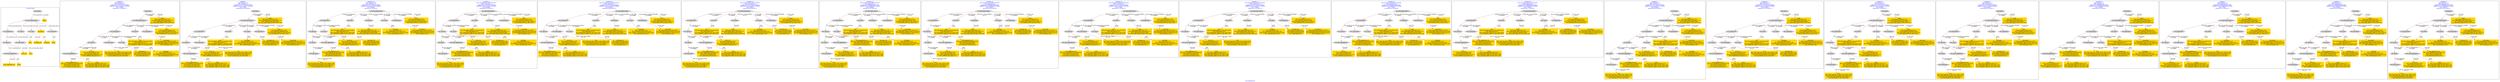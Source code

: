 digraph n0 {
fontcolor="blue"
remincross="true"
label="s16-s-hammer.xml"
subgraph cluster_0 {
label="1-correct model"
n2[style="filled",color="white",fillcolor="lightgray",label="E12_Production1"];
n3[style="filled",color="white",fillcolor="lightgray",label="E21_Person1"];
n4[style="filled",color="white",fillcolor="lightgray",label="E52_Time-Span1"];
n5[style="filled",color="white",fillcolor="lightgray",label="E82_Actor_Appellation1"];
n6[shape="plaintext",style="filled",fillcolor="gold",label="artist_uri"];
n7[style="filled",color="white",fillcolor="lightgray",label="E22_Man-Made_Object1"];
n8[style="filled",color="white",fillcolor="lightgray",label="E35_Title1"];
n9[style="filled",color="white",fillcolor="lightgray",label="E55_Type1"];
n10[shape="plaintext",style="filled",fillcolor="gold",label="description"];
n11[style="filled",color="white",fillcolor="lightgray",label="E78_Collection1"];
n12[shape="plaintext",style="filled",fillcolor="gold",label="title"];
n13[style="filled",color="white",fillcolor="lightgray",label="E38_Image1"];
n14[shape="plaintext",style="filled",fillcolor="gold",label="image"];
n15[shape="plaintext",style="filled",fillcolor="gold",label="year"];
n16[shape="plaintext",style="filled",fillcolor="gold",label="technique_uri"];
n17[shape="plaintext",style="filled",fillcolor="gold",label="technique"];
n18[shape="plaintext",style="filled",fillcolor="gold",label="name"];
n19[shape="plaintext",style="filled",fillcolor="gold",label="artist_appellation_uri"];
n20[shape="plaintext",style="filled",fillcolor="gold",label="artist"];
}
subgraph cluster_1 {
label="candidate 0\nlink coherence:1.0\nnode coherence:1.0\nconfidence:0.41277932037296844\nmapping score:0.5042597734576562\ncost:17.99865\n-precision:0.78-recall:0.78"
n22[style="filled",color="white",fillcolor="lightgray",label="E12_Production1"];
n23[style="filled",color="white",fillcolor="lightgray",label="E21_Person1"];
n24[style="filled",color="white",fillcolor="lightgray",label="E52_Time-Span2"];
n25[style="filled",color="white",fillcolor="lightgray",label="E55_Type1"];
n26[style="filled",color="white",fillcolor="lightgray",label="E82_Actor_Appellation1"];
n27[style="filled",color="white",fillcolor="lightgray",label="E22_Man-Made_Object1"];
n28[style="filled",color="white",fillcolor="lightgray",label="E35_Title1"];
n29[style="filled",color="white",fillcolor="lightgray",label="E8_Acquisition1"];
n30[style="filled",color="white",fillcolor="lightgray",label="E38_Image1"];
n31[shape="plaintext",style="filled",fillcolor="gold",label="year\n[E52_Time-Span,P82_at_some_time_within,0.428]\n[E52_Time-Span,P82a_begin_of_the_begin,0.277]\n[E52_Time-Span,P82b_end_of_the_end,0.2]\n[E34_Inscription,P3_has_note,0.095]"];
n32[shape="plaintext",style="filled",fillcolor="gold",label="technique_uri\n[E55_Type,classLink,0.432]\n[E57_Material,classLink,0.288]\n[E74_Group,classLink,0.233]\n[E55_Type,label,0.047]"];
n33[shape="plaintext",style="filled",fillcolor="gold",label="artist_appellation_uri\n[E82_Actor_Appellation,classLink,0.552]\n[E21_Person,classLink,0.367]\n[E39_Actor,classLink,0.058]\n[E78_Collection,classLink,0.022]"];
n34[shape="plaintext",style="filled",fillcolor="gold",label="artist_uri\n[E21_Person,classLink,0.322]\n[E39_Actor,classLink,0.29]\n[E82_Actor_Appellation,classLink,0.277]\n[E78_Collection,classLink,0.111]"];
n35[shape="plaintext",style="filled",fillcolor="gold",label="image\n[E38_Image,classLink,0.722]\n[E22_Man-Made_Object,classLink,0.117]\n[E78_Collection,classLink,0.098]\n[E22_Man-Made_Object,P3_has_note,0.063]"];
n36[shape="plaintext",style="filled",fillcolor="gold",label="description\n[E8_Acquisition,P3_has_note,0.352]\n[E22_Man-Made_Object,P3_has_note,0.258]\n[E73_Information_Object,P3_has_note,0.21]\n[E35_Title,label,0.181]"];
n37[shape="plaintext",style="filled",fillcolor="gold",label="name\n[E78_Collection,label,0.341]\n[E78_Collection,classLink,0.256]\n[E22_Man-Made_Object,P3_has_note,0.21]\n[E8_Acquisition,P3_has_note,0.193]"];
n38[shape="plaintext",style="filled",fillcolor="gold",label="title\n[E22_Man-Made_Object,P3_has_note,0.291]\n[E35_Title,label,0.273]\n[E73_Information_Object,P3_has_note,0.253]\n[E33_Linguistic_Object,P3_has_note,0.182]"];
n39[shape="plaintext",style="filled",fillcolor="gold",label="technique\n[E55_Type,label,0.311]\n[E12_Production,P3_has_note,0.29]\n[E29_Design_or_Procedure,P3_has_note,0.262]\n[E57_Material,label,0.136]"];
n40[shape="plaintext",style="filled",fillcolor="gold",label="artist\n[E82_Actor_Appellation,label,0.527]\n[E22_Man-Made_Object,P3_has_note,0.171]\n[E73_Information_Object,P3_has_note,0.166]\n[E33_Linguistic_Object,P3_has_note,0.136]"];
}
subgraph cluster_2 {
label="candidate 1\nlink coherence:1.0\nnode coherence:1.0\nconfidence:0.41277932037296844\nmapping score:0.5042597734576562\ncost:17.9987\n-precision:0.83-recall:0.83"
n42[style="filled",color="white",fillcolor="lightgray",label="E12_Production1"];
n43[style="filled",color="white",fillcolor="lightgray",label="E21_Person1"];
n44[style="filled",color="white",fillcolor="lightgray",label="E52_Time-Span2"];
n45[style="filled",color="white",fillcolor="lightgray",label="E82_Actor_Appellation1"];
n46[style="filled",color="white",fillcolor="lightgray",label="E22_Man-Made_Object1"];
n47[style="filled",color="white",fillcolor="lightgray",label="E35_Title1"];
n48[style="filled",color="white",fillcolor="lightgray",label="E55_Type2"];
n49[style="filled",color="white",fillcolor="lightgray",label="E8_Acquisition1"];
n50[style="filled",color="white",fillcolor="lightgray",label="E38_Image1"];
n51[shape="plaintext",style="filled",fillcolor="gold",label="year\n[E52_Time-Span,P82_at_some_time_within,0.428]\n[E52_Time-Span,P82a_begin_of_the_begin,0.277]\n[E52_Time-Span,P82b_end_of_the_end,0.2]\n[E34_Inscription,P3_has_note,0.095]"];
n52[shape="plaintext",style="filled",fillcolor="gold",label="artist_appellation_uri\n[E82_Actor_Appellation,classLink,0.552]\n[E21_Person,classLink,0.367]\n[E39_Actor,classLink,0.058]\n[E78_Collection,classLink,0.022]"];
n53[shape="plaintext",style="filled",fillcolor="gold",label="artist_uri\n[E21_Person,classLink,0.322]\n[E39_Actor,classLink,0.29]\n[E82_Actor_Appellation,classLink,0.277]\n[E78_Collection,classLink,0.111]"];
n54[shape="plaintext",style="filled",fillcolor="gold",label="technique\n[E55_Type,label,0.311]\n[E12_Production,P3_has_note,0.29]\n[E29_Design_or_Procedure,P3_has_note,0.262]\n[E57_Material,label,0.136]"];
n55[shape="plaintext",style="filled",fillcolor="gold",label="image\n[E38_Image,classLink,0.722]\n[E22_Man-Made_Object,classLink,0.117]\n[E78_Collection,classLink,0.098]\n[E22_Man-Made_Object,P3_has_note,0.063]"];
n56[shape="plaintext",style="filled",fillcolor="gold",label="description\n[E8_Acquisition,P3_has_note,0.352]\n[E22_Man-Made_Object,P3_has_note,0.258]\n[E73_Information_Object,P3_has_note,0.21]\n[E35_Title,label,0.181]"];
n57[shape="plaintext",style="filled",fillcolor="gold",label="technique_uri\n[E55_Type,classLink,0.432]\n[E57_Material,classLink,0.288]\n[E74_Group,classLink,0.233]\n[E55_Type,label,0.047]"];
n58[shape="plaintext",style="filled",fillcolor="gold",label="name\n[E78_Collection,label,0.341]\n[E78_Collection,classLink,0.256]\n[E22_Man-Made_Object,P3_has_note,0.21]\n[E8_Acquisition,P3_has_note,0.193]"];
n59[shape="plaintext",style="filled",fillcolor="gold",label="title\n[E22_Man-Made_Object,P3_has_note,0.291]\n[E35_Title,label,0.273]\n[E73_Information_Object,P3_has_note,0.253]\n[E33_Linguistic_Object,P3_has_note,0.182]"];
n60[shape="plaintext",style="filled",fillcolor="gold",label="artist\n[E82_Actor_Appellation,label,0.527]\n[E22_Man-Made_Object,P3_has_note,0.171]\n[E73_Information_Object,P3_has_note,0.166]\n[E33_Linguistic_Object,P3_has_note,0.136]"];
}
subgraph cluster_3 {
label="candidate 10\nlink coherence:0.95\nnode coherence:1.0\nconfidence:0.41277932037296844\nmapping score:0.4875931067909895\ncost:19.99862\n-precision:0.6-recall:0.67"
n62[style="filled",color="white",fillcolor="lightgray",label="E12_Production1"];
n63[style="filled",color="white",fillcolor="lightgray",label="E21_Person1"];
n64[style="filled",color="white",fillcolor="lightgray",label="E55_Type1"];
n65[style="filled",color="white",fillcolor="lightgray",label="E67_Birth1"];
n66[style="filled",color="white",fillcolor="lightgray",label="E82_Actor_Appellation1"];
n67[style="filled",color="white",fillcolor="lightgray",label="E22_Man-Made_Object1"];
n68[style="filled",color="white",fillcolor="lightgray",label="E35_Title1"];
n69[style="filled",color="white",fillcolor="lightgray",label="E38_Image1"];
n70[style="filled",color="white",fillcolor="lightgray",label="E55_Type2"];
n71[style="filled",color="white",fillcolor="lightgray",label="E8_Acquisition1"];
n72[style="filled",color="white",fillcolor="lightgray",label="E52_Time-Span1"];
n73[shape="plaintext",style="filled",fillcolor="gold",label="technique_uri\n[E55_Type,classLink,0.432]\n[E57_Material,classLink,0.288]\n[E74_Group,classLink,0.233]\n[E55_Type,label,0.047]"];
n74[shape="plaintext",style="filled",fillcolor="gold",label="year\n[E52_Time-Span,P82_at_some_time_within,0.428]\n[E52_Time-Span,P82a_begin_of_the_begin,0.277]\n[E52_Time-Span,P82b_end_of_the_end,0.2]\n[E34_Inscription,P3_has_note,0.095]"];
n75[shape="plaintext",style="filled",fillcolor="gold",label="artist_appellation_uri\n[E82_Actor_Appellation,classLink,0.552]\n[E21_Person,classLink,0.367]\n[E39_Actor,classLink,0.058]\n[E78_Collection,classLink,0.022]"];
n76[shape="plaintext",style="filled",fillcolor="gold",label="artist_uri\n[E21_Person,classLink,0.322]\n[E39_Actor,classLink,0.29]\n[E82_Actor_Appellation,classLink,0.277]\n[E78_Collection,classLink,0.111]"];
n77[shape="plaintext",style="filled",fillcolor="gold",label="technique\n[E55_Type,label,0.311]\n[E12_Production,P3_has_note,0.29]\n[E29_Design_or_Procedure,P3_has_note,0.262]\n[E57_Material,label,0.136]"];
n78[shape="plaintext",style="filled",fillcolor="gold",label="image\n[E38_Image,classLink,0.722]\n[E22_Man-Made_Object,classLink,0.117]\n[E78_Collection,classLink,0.098]\n[E22_Man-Made_Object,P3_has_note,0.063]"];
n79[shape="plaintext",style="filled",fillcolor="gold",label="description\n[E8_Acquisition,P3_has_note,0.352]\n[E22_Man-Made_Object,P3_has_note,0.258]\n[E73_Information_Object,P3_has_note,0.21]\n[E35_Title,label,0.181]"];
n80[shape="plaintext",style="filled",fillcolor="gold",label="name\n[E78_Collection,label,0.341]\n[E78_Collection,classLink,0.256]\n[E22_Man-Made_Object,P3_has_note,0.21]\n[E8_Acquisition,P3_has_note,0.193]"];
n81[shape="plaintext",style="filled",fillcolor="gold",label="title\n[E22_Man-Made_Object,P3_has_note,0.291]\n[E35_Title,label,0.273]\n[E73_Information_Object,P3_has_note,0.253]\n[E33_Linguistic_Object,P3_has_note,0.182]"];
n82[shape="plaintext",style="filled",fillcolor="gold",label="artist\n[E82_Actor_Appellation,label,0.527]\n[E22_Man-Made_Object,P3_has_note,0.171]\n[E73_Information_Object,P3_has_note,0.166]\n[E33_Linguistic_Object,P3_has_note,0.136]"];
}
subgraph cluster_4 {
label="candidate 11\nlink coherence:0.9473684210526315\nnode coherence:1.0\nconfidence:0.41277932037296844\nmapping score:0.5042597734576562\ncost:18.99869\n-precision:0.63-recall:0.67"
n84[style="filled",color="white",fillcolor="lightgray",label="E12_Production1"];
n85[style="filled",color="white",fillcolor="lightgray",label="E21_Person1"];
n86[style="filled",color="white",fillcolor="lightgray",label="E55_Type1"];
n87[style="filled",color="white",fillcolor="lightgray",label="E67_Birth1"];
n88[style="filled",color="white",fillcolor="lightgray",label="E82_Actor_Appellation1"];
n89[style="filled",color="white",fillcolor="lightgray",label="E22_Man-Made_Object1"];
n90[style="filled",color="white",fillcolor="lightgray",label="E35_Title1"];
n91[style="filled",color="white",fillcolor="lightgray",label="E38_Image1"];
n92[style="filled",color="white",fillcolor="lightgray",label="E8_Acquisition1"];
n93[style="filled",color="white",fillcolor="lightgray",label="E52_Time-Span1"];
n94[shape="plaintext",style="filled",fillcolor="gold",label="technique_uri\n[E55_Type,classLink,0.432]\n[E57_Material,classLink,0.288]\n[E74_Group,classLink,0.233]\n[E55_Type,label,0.047]"];
n95[shape="plaintext",style="filled",fillcolor="gold",label="year\n[E52_Time-Span,P82_at_some_time_within,0.428]\n[E52_Time-Span,P82a_begin_of_the_begin,0.277]\n[E52_Time-Span,P82b_end_of_the_end,0.2]\n[E34_Inscription,P3_has_note,0.095]"];
n96[shape="plaintext",style="filled",fillcolor="gold",label="artist_appellation_uri\n[E82_Actor_Appellation,classLink,0.552]\n[E21_Person,classLink,0.367]\n[E39_Actor,classLink,0.058]\n[E78_Collection,classLink,0.022]"];
n97[shape="plaintext",style="filled",fillcolor="gold",label="artist_uri\n[E21_Person,classLink,0.322]\n[E39_Actor,classLink,0.29]\n[E82_Actor_Appellation,classLink,0.277]\n[E78_Collection,classLink,0.111]"];
n98[shape="plaintext",style="filled",fillcolor="gold",label="image\n[E38_Image,classLink,0.722]\n[E22_Man-Made_Object,classLink,0.117]\n[E78_Collection,classLink,0.098]\n[E22_Man-Made_Object,P3_has_note,0.063]"];
n99[shape="plaintext",style="filled",fillcolor="gold",label="description\n[E8_Acquisition,P3_has_note,0.352]\n[E22_Man-Made_Object,P3_has_note,0.258]\n[E73_Information_Object,P3_has_note,0.21]\n[E35_Title,label,0.181]"];
n100[shape="plaintext",style="filled",fillcolor="gold",label="name\n[E78_Collection,label,0.341]\n[E78_Collection,classLink,0.256]\n[E22_Man-Made_Object,P3_has_note,0.21]\n[E8_Acquisition,P3_has_note,0.193]"];
n101[shape="plaintext",style="filled",fillcolor="gold",label="title\n[E22_Man-Made_Object,P3_has_note,0.291]\n[E35_Title,label,0.273]\n[E73_Information_Object,P3_has_note,0.253]\n[E33_Linguistic_Object,P3_has_note,0.182]"];
n102[shape="plaintext",style="filled",fillcolor="gold",label="technique\n[E55_Type,label,0.311]\n[E12_Production,P3_has_note,0.29]\n[E29_Design_or_Procedure,P3_has_note,0.262]\n[E57_Material,label,0.136]"];
n103[shape="plaintext",style="filled",fillcolor="gold",label="artist\n[E82_Actor_Appellation,label,0.527]\n[E22_Man-Made_Object,P3_has_note,0.171]\n[E73_Information_Object,P3_has_note,0.166]\n[E33_Linguistic_Object,P3_has_note,0.136]"];
}
subgraph cluster_5 {
label="candidate 12\nlink coherence:0.9473684210526315\nnode coherence:1.0\nconfidence:0.41277932037296844\nmapping score:0.4875931067909895\ncost:18.99873\n-precision:0.68-recall:0.72"
n105[style="filled",color="white",fillcolor="lightgray",label="E12_Production1"];
n106[style="filled",color="white",fillcolor="lightgray",label="E21_Person1"];
n107[style="filled",color="white",fillcolor="lightgray",label="E52_Time-Span2"];
n108[style="filled",color="white",fillcolor="lightgray",label="E55_Type1"];
n109[style="filled",color="white",fillcolor="lightgray",label="E82_Actor_Appellation1"];
n110[style="filled",color="white",fillcolor="lightgray",label="E22_Man-Made_Object1"];
n111[style="filled",color="white",fillcolor="lightgray",label="E35_Title1"];
n112[style="filled",color="white",fillcolor="lightgray",label="E38_Image1"];
n113[style="filled",color="white",fillcolor="lightgray",label="E55_Type2"];
n114[style="filled",color="white",fillcolor="lightgray",label="E8_Acquisition1"];
n115[shape="plaintext",style="filled",fillcolor="gold",label="year\n[E52_Time-Span,P82_at_some_time_within,0.428]\n[E52_Time-Span,P82a_begin_of_the_begin,0.277]\n[E52_Time-Span,P82b_end_of_the_end,0.2]\n[E34_Inscription,P3_has_note,0.095]"];
n116[shape="plaintext",style="filled",fillcolor="gold",label="technique_uri\n[E55_Type,classLink,0.432]\n[E57_Material,classLink,0.288]\n[E74_Group,classLink,0.233]\n[E55_Type,label,0.047]"];
n117[shape="plaintext",style="filled",fillcolor="gold",label="artist_appellation_uri\n[E82_Actor_Appellation,classLink,0.552]\n[E21_Person,classLink,0.367]\n[E39_Actor,classLink,0.058]\n[E78_Collection,classLink,0.022]"];
n118[shape="plaintext",style="filled",fillcolor="gold",label="artist_uri\n[E21_Person,classLink,0.322]\n[E39_Actor,classLink,0.29]\n[E82_Actor_Appellation,classLink,0.277]\n[E78_Collection,classLink,0.111]"];
n119[shape="plaintext",style="filled",fillcolor="gold",label="technique\n[E55_Type,label,0.311]\n[E12_Production,P3_has_note,0.29]\n[E29_Design_or_Procedure,P3_has_note,0.262]\n[E57_Material,label,0.136]"];
n120[shape="plaintext",style="filled",fillcolor="gold",label="image\n[E38_Image,classLink,0.722]\n[E22_Man-Made_Object,classLink,0.117]\n[E78_Collection,classLink,0.098]\n[E22_Man-Made_Object,P3_has_note,0.063]"];
n121[shape="plaintext",style="filled",fillcolor="gold",label="description\n[E8_Acquisition,P3_has_note,0.352]\n[E22_Man-Made_Object,P3_has_note,0.258]\n[E73_Information_Object,P3_has_note,0.21]\n[E35_Title,label,0.181]"];
n122[shape="plaintext",style="filled",fillcolor="gold",label="name\n[E78_Collection,label,0.341]\n[E78_Collection,classLink,0.256]\n[E22_Man-Made_Object,P3_has_note,0.21]\n[E8_Acquisition,P3_has_note,0.193]"];
n123[shape="plaintext",style="filled",fillcolor="gold",label="title\n[E22_Man-Made_Object,P3_has_note,0.291]\n[E35_Title,label,0.273]\n[E73_Information_Object,P3_has_note,0.253]\n[E33_Linguistic_Object,P3_has_note,0.182]"];
n124[shape="plaintext",style="filled",fillcolor="gold",label="artist\n[E82_Actor_Appellation,label,0.527]\n[E22_Man-Made_Object,P3_has_note,0.171]\n[E73_Information_Object,P3_has_note,0.166]\n[E33_Linguistic_Object,P3_has_note,0.136]"];
}
subgraph cluster_6 {
label="candidate 13\nlink coherence:0.9473684210526315\nnode coherence:1.0\nconfidence:0.41277932037296844\nmapping score:0.5042597734576562\ncost:18.99874\n-precision:0.68-recall:0.72"
n126[style="filled",color="white",fillcolor="lightgray",label="E12_Production1"];
n127[style="filled",color="white",fillcolor="lightgray",label="E21_Person1"];
n128[style="filled",color="white",fillcolor="lightgray",label="E67_Birth1"];
n129[style="filled",color="white",fillcolor="lightgray",label="E82_Actor_Appellation1"];
n130[style="filled",color="white",fillcolor="lightgray",label="E22_Man-Made_Object1"];
n131[style="filled",color="white",fillcolor="lightgray",label="E35_Title1"];
n132[style="filled",color="white",fillcolor="lightgray",label="E38_Image1"];
n133[style="filled",color="white",fillcolor="lightgray",label="E55_Type2"];
n134[style="filled",color="white",fillcolor="lightgray",label="E8_Acquisition1"];
n135[style="filled",color="white",fillcolor="lightgray",label="E52_Time-Span1"];
n136[shape="plaintext",style="filled",fillcolor="gold",label="year\n[E52_Time-Span,P82_at_some_time_within,0.428]\n[E52_Time-Span,P82a_begin_of_the_begin,0.277]\n[E52_Time-Span,P82b_end_of_the_end,0.2]\n[E34_Inscription,P3_has_note,0.095]"];
n137[shape="plaintext",style="filled",fillcolor="gold",label="artist_appellation_uri\n[E82_Actor_Appellation,classLink,0.552]\n[E21_Person,classLink,0.367]\n[E39_Actor,classLink,0.058]\n[E78_Collection,classLink,0.022]"];
n138[shape="plaintext",style="filled",fillcolor="gold",label="artist_uri\n[E21_Person,classLink,0.322]\n[E39_Actor,classLink,0.29]\n[E82_Actor_Appellation,classLink,0.277]\n[E78_Collection,classLink,0.111]"];
n139[shape="plaintext",style="filled",fillcolor="gold",label="technique\n[E55_Type,label,0.311]\n[E12_Production,P3_has_note,0.29]\n[E29_Design_or_Procedure,P3_has_note,0.262]\n[E57_Material,label,0.136]"];
n140[shape="plaintext",style="filled",fillcolor="gold",label="image\n[E38_Image,classLink,0.722]\n[E22_Man-Made_Object,classLink,0.117]\n[E78_Collection,classLink,0.098]\n[E22_Man-Made_Object,P3_has_note,0.063]"];
n141[shape="plaintext",style="filled",fillcolor="gold",label="description\n[E8_Acquisition,P3_has_note,0.352]\n[E22_Man-Made_Object,P3_has_note,0.258]\n[E73_Information_Object,P3_has_note,0.21]\n[E35_Title,label,0.181]"];
n142[shape="plaintext",style="filled",fillcolor="gold",label="technique_uri\n[E55_Type,classLink,0.432]\n[E57_Material,classLink,0.288]\n[E74_Group,classLink,0.233]\n[E55_Type,label,0.047]"];
n143[shape="plaintext",style="filled",fillcolor="gold",label="name\n[E78_Collection,label,0.341]\n[E78_Collection,classLink,0.256]\n[E22_Man-Made_Object,P3_has_note,0.21]\n[E8_Acquisition,P3_has_note,0.193]"];
n144[shape="plaintext",style="filled",fillcolor="gold",label="title\n[E22_Man-Made_Object,P3_has_note,0.291]\n[E35_Title,label,0.273]\n[E73_Information_Object,P3_has_note,0.253]\n[E33_Linguistic_Object,P3_has_note,0.182]"];
n145[shape="plaintext",style="filled",fillcolor="gold",label="artist\n[E82_Actor_Appellation,label,0.527]\n[E22_Man-Made_Object,P3_has_note,0.171]\n[E73_Information_Object,P3_has_note,0.166]\n[E33_Linguistic_Object,P3_has_note,0.136]"];
}
subgraph cluster_7 {
label="candidate 14\nlink coherence:0.9473684210526315\nnode coherence:1.0\nconfidence:0.38984698438553894\nmapping score:0.4966156614618464\ncost:18.99869\n-precision:0.53-recall:0.56"
n147[style="filled",color="white",fillcolor="lightgray",label="E12_Production1"];
n148[style="filled",color="white",fillcolor="lightgray",label="E21_Person1"];
n149[style="filled",color="white",fillcolor="lightgray",label="E55_Type1"];
n150[style="filled",color="white",fillcolor="lightgray",label="E67_Birth1"];
n151[style="filled",color="white",fillcolor="lightgray",label="E82_Actor_Appellation1"];
n152[style="filled",color="white",fillcolor="lightgray",label="E22_Man-Made_Object1"];
n153[style="filled",color="white",fillcolor="lightgray",label="E35_Title1"];
n154[style="filled",color="white",fillcolor="lightgray",label="E38_Image1"];
n155[style="filled",color="white",fillcolor="lightgray",label="E8_Acquisition1"];
n156[style="filled",color="white",fillcolor="lightgray",label="E52_Time-Span1"];
n157[shape="plaintext",style="filled",fillcolor="gold",label="technique_uri\n[E55_Type,classLink,0.432]\n[E57_Material,classLink,0.288]\n[E74_Group,classLink,0.233]\n[E55_Type,label,0.047]"];
n158[shape="plaintext",style="filled",fillcolor="gold",label="artist_uri\n[E21_Person,classLink,0.322]\n[E39_Actor,classLink,0.29]\n[E82_Actor_Appellation,classLink,0.277]\n[E78_Collection,classLink,0.111]"];
n159[shape="plaintext",style="filled",fillcolor="gold",label="year\n[E52_Time-Span,P82_at_some_time_within,0.428]\n[E52_Time-Span,P82a_begin_of_the_begin,0.277]\n[E52_Time-Span,P82b_end_of_the_end,0.2]\n[E34_Inscription,P3_has_note,0.095]"];
n160[shape="plaintext",style="filled",fillcolor="gold",label="artist_appellation_uri\n[E82_Actor_Appellation,classLink,0.552]\n[E21_Person,classLink,0.367]\n[E39_Actor,classLink,0.058]\n[E78_Collection,classLink,0.022]"];
n161[shape="plaintext",style="filled",fillcolor="gold",label="image\n[E38_Image,classLink,0.722]\n[E22_Man-Made_Object,classLink,0.117]\n[E78_Collection,classLink,0.098]\n[E22_Man-Made_Object,P3_has_note,0.063]"];
n162[shape="plaintext",style="filled",fillcolor="gold",label="description\n[E8_Acquisition,P3_has_note,0.352]\n[E22_Man-Made_Object,P3_has_note,0.258]\n[E73_Information_Object,P3_has_note,0.21]\n[E35_Title,label,0.181]"];
n163[shape="plaintext",style="filled",fillcolor="gold",label="name\n[E78_Collection,label,0.341]\n[E78_Collection,classLink,0.256]\n[E22_Man-Made_Object,P3_has_note,0.21]\n[E8_Acquisition,P3_has_note,0.193]"];
n164[shape="plaintext",style="filled",fillcolor="gold",label="title\n[E22_Man-Made_Object,P3_has_note,0.291]\n[E35_Title,label,0.273]\n[E73_Information_Object,P3_has_note,0.253]\n[E33_Linguistic_Object,P3_has_note,0.182]"];
n165[shape="plaintext",style="filled",fillcolor="gold",label="technique\n[E55_Type,label,0.311]\n[E12_Production,P3_has_note,0.29]\n[E29_Design_or_Procedure,P3_has_note,0.262]\n[E57_Material,label,0.136]"];
n166[shape="plaintext",style="filled",fillcolor="gold",label="artist\n[E82_Actor_Appellation,label,0.527]\n[E22_Man-Made_Object,P3_has_note,0.171]\n[E73_Information_Object,P3_has_note,0.166]\n[E33_Linguistic_Object,P3_has_note,0.136]"];
}
subgraph cluster_8 {
label="candidate 15\nlink coherence:0.9473684210526315\nnode coherence:1.0\nconfidence:0.38984698438553894\nmapping score:0.4966156614618464\ncost:18.99874\n-precision:0.58-recall:0.61"
n168[style="filled",color="white",fillcolor="lightgray",label="E12_Production1"];
n169[style="filled",color="white",fillcolor="lightgray",label="E21_Person1"];
n170[style="filled",color="white",fillcolor="lightgray",label="E67_Birth1"];
n171[style="filled",color="white",fillcolor="lightgray",label="E82_Actor_Appellation1"];
n172[style="filled",color="white",fillcolor="lightgray",label="E22_Man-Made_Object1"];
n173[style="filled",color="white",fillcolor="lightgray",label="E35_Title1"];
n174[style="filled",color="white",fillcolor="lightgray",label="E38_Image1"];
n175[style="filled",color="white",fillcolor="lightgray",label="E55_Type2"];
n176[style="filled",color="white",fillcolor="lightgray",label="E8_Acquisition1"];
n177[style="filled",color="white",fillcolor="lightgray",label="E52_Time-Span1"];
n178[shape="plaintext",style="filled",fillcolor="gold",label="artist_uri\n[E21_Person,classLink,0.322]\n[E39_Actor,classLink,0.29]\n[E82_Actor_Appellation,classLink,0.277]\n[E78_Collection,classLink,0.111]"];
n179[shape="plaintext",style="filled",fillcolor="gold",label="year\n[E52_Time-Span,P82_at_some_time_within,0.428]\n[E52_Time-Span,P82a_begin_of_the_begin,0.277]\n[E52_Time-Span,P82b_end_of_the_end,0.2]\n[E34_Inscription,P3_has_note,0.095]"];
n180[shape="plaintext",style="filled",fillcolor="gold",label="artist_appellation_uri\n[E82_Actor_Appellation,classLink,0.552]\n[E21_Person,classLink,0.367]\n[E39_Actor,classLink,0.058]\n[E78_Collection,classLink,0.022]"];
n181[shape="plaintext",style="filled",fillcolor="gold",label="technique\n[E55_Type,label,0.311]\n[E12_Production,P3_has_note,0.29]\n[E29_Design_or_Procedure,P3_has_note,0.262]\n[E57_Material,label,0.136]"];
n182[shape="plaintext",style="filled",fillcolor="gold",label="image\n[E38_Image,classLink,0.722]\n[E22_Man-Made_Object,classLink,0.117]\n[E78_Collection,classLink,0.098]\n[E22_Man-Made_Object,P3_has_note,0.063]"];
n183[shape="plaintext",style="filled",fillcolor="gold",label="description\n[E8_Acquisition,P3_has_note,0.352]\n[E22_Man-Made_Object,P3_has_note,0.258]\n[E73_Information_Object,P3_has_note,0.21]\n[E35_Title,label,0.181]"];
n184[shape="plaintext",style="filled",fillcolor="gold",label="technique_uri\n[E55_Type,classLink,0.432]\n[E57_Material,classLink,0.288]\n[E74_Group,classLink,0.233]\n[E55_Type,label,0.047]"];
n185[shape="plaintext",style="filled",fillcolor="gold",label="name\n[E78_Collection,label,0.341]\n[E78_Collection,classLink,0.256]\n[E22_Man-Made_Object,P3_has_note,0.21]\n[E8_Acquisition,P3_has_note,0.193]"];
n186[shape="plaintext",style="filled",fillcolor="gold",label="title\n[E22_Man-Made_Object,P3_has_note,0.291]\n[E35_Title,label,0.273]\n[E73_Information_Object,P3_has_note,0.253]\n[E33_Linguistic_Object,P3_has_note,0.182]"];
n187[shape="plaintext",style="filled",fillcolor="gold",label="artist\n[E82_Actor_Appellation,label,0.527]\n[E22_Man-Made_Object,P3_has_note,0.171]\n[E73_Information_Object,P3_has_note,0.166]\n[E33_Linguistic_Object,P3_has_note,0.136]"];
}
subgraph cluster_9 {
label="candidate 16\nlink coherence:0.9444444444444444\nnode coherence:1.0\nconfidence:0.41277932037296844\nmapping score:0.5042597734576562\ncost:17.9988\n-precision:0.72-recall:0.72"
n189[style="filled",color="white",fillcolor="lightgray",label="E12_Production1"];
n190[style="filled",color="white",fillcolor="lightgray",label="E21_Person1"];
n191[style="filled",color="white",fillcolor="lightgray",label="E52_Time-Span2"];
n192[style="filled",color="white",fillcolor="lightgray",label="E55_Type1"];
n193[style="filled",color="white",fillcolor="lightgray",label="E82_Actor_Appellation1"];
n194[style="filled",color="white",fillcolor="lightgray",label="E22_Man-Made_Object1"];
n195[style="filled",color="white",fillcolor="lightgray",label="E35_Title1"];
n196[style="filled",color="white",fillcolor="lightgray",label="E38_Image1"];
n197[style="filled",color="white",fillcolor="lightgray",label="E8_Acquisition1"];
n198[shape="plaintext",style="filled",fillcolor="gold",label="year\n[E52_Time-Span,P82_at_some_time_within,0.428]\n[E52_Time-Span,P82a_begin_of_the_begin,0.277]\n[E52_Time-Span,P82b_end_of_the_end,0.2]\n[E34_Inscription,P3_has_note,0.095]"];
n199[shape="plaintext",style="filled",fillcolor="gold",label="technique_uri\n[E55_Type,classLink,0.432]\n[E57_Material,classLink,0.288]\n[E74_Group,classLink,0.233]\n[E55_Type,label,0.047]"];
n200[shape="plaintext",style="filled",fillcolor="gold",label="artist_appellation_uri\n[E82_Actor_Appellation,classLink,0.552]\n[E21_Person,classLink,0.367]\n[E39_Actor,classLink,0.058]\n[E78_Collection,classLink,0.022]"];
n201[shape="plaintext",style="filled",fillcolor="gold",label="artist_uri\n[E21_Person,classLink,0.322]\n[E39_Actor,classLink,0.29]\n[E82_Actor_Appellation,classLink,0.277]\n[E78_Collection,classLink,0.111]"];
n202[shape="plaintext",style="filled",fillcolor="gold",label="image\n[E38_Image,classLink,0.722]\n[E22_Man-Made_Object,classLink,0.117]\n[E78_Collection,classLink,0.098]\n[E22_Man-Made_Object,P3_has_note,0.063]"];
n203[shape="plaintext",style="filled",fillcolor="gold",label="description\n[E8_Acquisition,P3_has_note,0.352]\n[E22_Man-Made_Object,P3_has_note,0.258]\n[E73_Information_Object,P3_has_note,0.21]\n[E35_Title,label,0.181]"];
n204[shape="plaintext",style="filled",fillcolor="gold",label="name\n[E78_Collection,label,0.341]\n[E78_Collection,classLink,0.256]\n[E22_Man-Made_Object,P3_has_note,0.21]\n[E8_Acquisition,P3_has_note,0.193]"];
n205[shape="plaintext",style="filled",fillcolor="gold",label="title\n[E22_Man-Made_Object,P3_has_note,0.291]\n[E35_Title,label,0.273]\n[E73_Information_Object,P3_has_note,0.253]\n[E33_Linguistic_Object,P3_has_note,0.182]"];
n206[shape="plaintext",style="filled",fillcolor="gold",label="technique\n[E55_Type,label,0.311]\n[E12_Production,P3_has_note,0.29]\n[E29_Design_or_Procedure,P3_has_note,0.262]\n[E57_Material,label,0.136]"];
n207[shape="plaintext",style="filled",fillcolor="gold",label="artist\n[E82_Actor_Appellation,label,0.527]\n[E22_Man-Made_Object,P3_has_note,0.171]\n[E73_Information_Object,P3_has_note,0.166]\n[E33_Linguistic_Object,P3_has_note,0.136]"];
}
subgraph cluster_10 {
label="candidate 17\nlink coherence:0.9444444444444444\nnode coherence:1.0\nconfidence:0.41277932037296844\nmapping score:0.5042597734576562\ncost:17.99885\n-precision:0.78-recall:0.78"
n209[style="filled",color="white",fillcolor="lightgray",label="E12_Production1"];
n210[style="filled",color="white",fillcolor="lightgray",label="E21_Person1"];
n211[style="filled",color="white",fillcolor="lightgray",label="E52_Time-Span2"];
n212[style="filled",color="white",fillcolor="lightgray",label="E82_Actor_Appellation1"];
n213[style="filled",color="white",fillcolor="lightgray",label="E22_Man-Made_Object1"];
n214[style="filled",color="white",fillcolor="lightgray",label="E35_Title1"];
n215[style="filled",color="white",fillcolor="lightgray",label="E38_Image1"];
n216[style="filled",color="white",fillcolor="lightgray",label="E55_Type2"];
n217[style="filled",color="white",fillcolor="lightgray",label="E8_Acquisition1"];
n218[shape="plaintext",style="filled",fillcolor="gold",label="year\n[E52_Time-Span,P82_at_some_time_within,0.428]\n[E52_Time-Span,P82a_begin_of_the_begin,0.277]\n[E52_Time-Span,P82b_end_of_the_end,0.2]\n[E34_Inscription,P3_has_note,0.095]"];
n219[shape="plaintext",style="filled",fillcolor="gold",label="artist_appellation_uri\n[E82_Actor_Appellation,classLink,0.552]\n[E21_Person,classLink,0.367]\n[E39_Actor,classLink,0.058]\n[E78_Collection,classLink,0.022]"];
n220[shape="plaintext",style="filled",fillcolor="gold",label="artist_uri\n[E21_Person,classLink,0.322]\n[E39_Actor,classLink,0.29]\n[E82_Actor_Appellation,classLink,0.277]\n[E78_Collection,classLink,0.111]"];
n221[shape="plaintext",style="filled",fillcolor="gold",label="technique\n[E55_Type,label,0.311]\n[E12_Production,P3_has_note,0.29]\n[E29_Design_or_Procedure,P3_has_note,0.262]\n[E57_Material,label,0.136]"];
n222[shape="plaintext",style="filled",fillcolor="gold",label="image\n[E38_Image,classLink,0.722]\n[E22_Man-Made_Object,classLink,0.117]\n[E78_Collection,classLink,0.098]\n[E22_Man-Made_Object,P3_has_note,0.063]"];
n223[shape="plaintext",style="filled",fillcolor="gold",label="description\n[E8_Acquisition,P3_has_note,0.352]\n[E22_Man-Made_Object,P3_has_note,0.258]\n[E73_Information_Object,P3_has_note,0.21]\n[E35_Title,label,0.181]"];
n224[shape="plaintext",style="filled",fillcolor="gold",label="technique_uri\n[E55_Type,classLink,0.432]\n[E57_Material,classLink,0.288]\n[E74_Group,classLink,0.233]\n[E55_Type,label,0.047]"];
n225[shape="plaintext",style="filled",fillcolor="gold",label="name\n[E78_Collection,label,0.341]\n[E78_Collection,classLink,0.256]\n[E22_Man-Made_Object,P3_has_note,0.21]\n[E8_Acquisition,P3_has_note,0.193]"];
n226[shape="plaintext",style="filled",fillcolor="gold",label="title\n[E22_Man-Made_Object,P3_has_note,0.291]\n[E35_Title,label,0.273]\n[E73_Information_Object,P3_has_note,0.253]\n[E33_Linguistic_Object,P3_has_note,0.182]"];
n227[shape="plaintext",style="filled",fillcolor="gold",label="artist\n[E82_Actor_Appellation,label,0.527]\n[E22_Man-Made_Object,P3_has_note,0.171]\n[E73_Information_Object,P3_has_note,0.166]\n[E33_Linguistic_Object,P3_has_note,0.136]"];
}
subgraph cluster_11 {
label="candidate 18\nlink coherence:0.9444444444444444\nnode coherence:1.0\nconfidence:0.38984698438553894\nmapping score:0.4966156614618464\ncost:17.9988\n-precision:0.61-recall:0.61"
n229[style="filled",color="white",fillcolor="lightgray",label="E12_Production1"];
n230[style="filled",color="white",fillcolor="lightgray",label="E21_Person1"];
n231[style="filled",color="white",fillcolor="lightgray",label="E52_Time-Span2"];
n232[style="filled",color="white",fillcolor="lightgray",label="E55_Type1"];
n233[style="filled",color="white",fillcolor="lightgray",label="E82_Actor_Appellation1"];
n234[style="filled",color="white",fillcolor="lightgray",label="E22_Man-Made_Object1"];
n235[style="filled",color="white",fillcolor="lightgray",label="E35_Title1"];
n236[style="filled",color="white",fillcolor="lightgray",label="E38_Image1"];
n237[style="filled",color="white",fillcolor="lightgray",label="E8_Acquisition1"];
n238[shape="plaintext",style="filled",fillcolor="gold",label="year\n[E52_Time-Span,P82_at_some_time_within,0.428]\n[E52_Time-Span,P82a_begin_of_the_begin,0.277]\n[E52_Time-Span,P82b_end_of_the_end,0.2]\n[E34_Inscription,P3_has_note,0.095]"];
n239[shape="plaintext",style="filled",fillcolor="gold",label="technique_uri\n[E55_Type,classLink,0.432]\n[E57_Material,classLink,0.288]\n[E74_Group,classLink,0.233]\n[E55_Type,label,0.047]"];
n240[shape="plaintext",style="filled",fillcolor="gold",label="artist_uri\n[E21_Person,classLink,0.322]\n[E39_Actor,classLink,0.29]\n[E82_Actor_Appellation,classLink,0.277]\n[E78_Collection,classLink,0.111]"];
n241[shape="plaintext",style="filled",fillcolor="gold",label="artist_appellation_uri\n[E82_Actor_Appellation,classLink,0.552]\n[E21_Person,classLink,0.367]\n[E39_Actor,classLink,0.058]\n[E78_Collection,classLink,0.022]"];
n242[shape="plaintext",style="filled",fillcolor="gold",label="image\n[E38_Image,classLink,0.722]\n[E22_Man-Made_Object,classLink,0.117]\n[E78_Collection,classLink,0.098]\n[E22_Man-Made_Object,P3_has_note,0.063]"];
n243[shape="plaintext",style="filled",fillcolor="gold",label="description\n[E8_Acquisition,P3_has_note,0.352]\n[E22_Man-Made_Object,P3_has_note,0.258]\n[E73_Information_Object,P3_has_note,0.21]\n[E35_Title,label,0.181]"];
n244[shape="plaintext",style="filled",fillcolor="gold",label="name\n[E78_Collection,label,0.341]\n[E78_Collection,classLink,0.256]\n[E22_Man-Made_Object,P3_has_note,0.21]\n[E8_Acquisition,P3_has_note,0.193]"];
n245[shape="plaintext",style="filled",fillcolor="gold",label="title\n[E22_Man-Made_Object,P3_has_note,0.291]\n[E35_Title,label,0.273]\n[E73_Information_Object,P3_has_note,0.253]\n[E33_Linguistic_Object,P3_has_note,0.182]"];
n246[shape="plaintext",style="filled",fillcolor="gold",label="technique\n[E55_Type,label,0.311]\n[E12_Production,P3_has_note,0.29]\n[E29_Design_or_Procedure,P3_has_note,0.262]\n[E57_Material,label,0.136]"];
n247[shape="plaintext",style="filled",fillcolor="gold",label="artist\n[E82_Actor_Appellation,label,0.527]\n[E22_Man-Made_Object,P3_has_note,0.171]\n[E73_Information_Object,P3_has_note,0.166]\n[E33_Linguistic_Object,P3_has_note,0.136]"];
}
subgraph cluster_12 {
label="candidate 19\nlink coherence:0.9444444444444444\nnode coherence:1.0\nconfidence:0.38984698438553894\nmapping score:0.4966156614618464\ncost:17.99885\n-precision:0.67-recall:0.67"
n249[style="filled",color="white",fillcolor="lightgray",label="E12_Production1"];
n250[style="filled",color="white",fillcolor="lightgray",label="E21_Person1"];
n251[style="filled",color="white",fillcolor="lightgray",label="E52_Time-Span2"];
n252[style="filled",color="white",fillcolor="lightgray",label="E82_Actor_Appellation1"];
n253[style="filled",color="white",fillcolor="lightgray",label="E22_Man-Made_Object1"];
n254[style="filled",color="white",fillcolor="lightgray",label="E35_Title1"];
n255[style="filled",color="white",fillcolor="lightgray",label="E38_Image1"];
n256[style="filled",color="white",fillcolor="lightgray",label="E55_Type2"];
n257[style="filled",color="white",fillcolor="lightgray",label="E8_Acquisition1"];
n258[shape="plaintext",style="filled",fillcolor="gold",label="year\n[E52_Time-Span,P82_at_some_time_within,0.428]\n[E52_Time-Span,P82a_begin_of_the_begin,0.277]\n[E52_Time-Span,P82b_end_of_the_end,0.2]\n[E34_Inscription,P3_has_note,0.095]"];
n259[shape="plaintext",style="filled",fillcolor="gold",label="artist_uri\n[E21_Person,classLink,0.322]\n[E39_Actor,classLink,0.29]\n[E82_Actor_Appellation,classLink,0.277]\n[E78_Collection,classLink,0.111]"];
n260[shape="plaintext",style="filled",fillcolor="gold",label="artist_appellation_uri\n[E82_Actor_Appellation,classLink,0.552]\n[E21_Person,classLink,0.367]\n[E39_Actor,classLink,0.058]\n[E78_Collection,classLink,0.022]"];
n261[shape="plaintext",style="filled",fillcolor="gold",label="technique\n[E55_Type,label,0.311]\n[E12_Production,P3_has_note,0.29]\n[E29_Design_or_Procedure,P3_has_note,0.262]\n[E57_Material,label,0.136]"];
n262[shape="plaintext",style="filled",fillcolor="gold",label="image\n[E38_Image,classLink,0.722]\n[E22_Man-Made_Object,classLink,0.117]\n[E78_Collection,classLink,0.098]\n[E22_Man-Made_Object,P3_has_note,0.063]"];
n263[shape="plaintext",style="filled",fillcolor="gold",label="description\n[E8_Acquisition,P3_has_note,0.352]\n[E22_Man-Made_Object,P3_has_note,0.258]\n[E73_Information_Object,P3_has_note,0.21]\n[E35_Title,label,0.181]"];
n264[shape="plaintext",style="filled",fillcolor="gold",label="technique_uri\n[E55_Type,classLink,0.432]\n[E57_Material,classLink,0.288]\n[E74_Group,classLink,0.233]\n[E55_Type,label,0.047]"];
n265[shape="plaintext",style="filled",fillcolor="gold",label="name\n[E78_Collection,label,0.341]\n[E78_Collection,classLink,0.256]\n[E22_Man-Made_Object,P3_has_note,0.21]\n[E8_Acquisition,P3_has_note,0.193]"];
n266[shape="plaintext",style="filled",fillcolor="gold",label="title\n[E22_Man-Made_Object,P3_has_note,0.291]\n[E35_Title,label,0.273]\n[E73_Information_Object,P3_has_note,0.253]\n[E33_Linguistic_Object,P3_has_note,0.182]"];
n267[shape="plaintext",style="filled",fillcolor="gold",label="artist\n[E82_Actor_Appellation,label,0.527]\n[E22_Man-Made_Object,P3_has_note,0.171]\n[E73_Information_Object,P3_has_note,0.166]\n[E33_Linguistic_Object,P3_has_note,0.136]"];
}
subgraph cluster_13 {
label="candidate 2\nlink coherence:1.0\nnode coherence:1.0\nconfidence:0.41277932037296844\nmapping score:0.5042597734576562\ncost:18.99854\n-precision:0.68-recall:0.72"
n269[style="filled",color="white",fillcolor="lightgray",label="E12_Production1"];
n270[style="filled",color="white",fillcolor="lightgray",label="E21_Person1"];
n271[style="filled",color="white",fillcolor="lightgray",label="E55_Type1"];
n272[style="filled",color="white",fillcolor="lightgray",label="E67_Birth1"];
n273[style="filled",color="white",fillcolor="lightgray",label="E82_Actor_Appellation1"];
n274[style="filled",color="white",fillcolor="lightgray",label="E22_Man-Made_Object1"];
n275[style="filled",color="white",fillcolor="lightgray",label="E35_Title1"];
n276[style="filled",color="white",fillcolor="lightgray",label="E8_Acquisition1"];
n277[style="filled",color="white",fillcolor="lightgray",label="E38_Image1"];
n278[style="filled",color="white",fillcolor="lightgray",label="E52_Time-Span1"];
n279[shape="plaintext",style="filled",fillcolor="gold",label="technique_uri\n[E55_Type,classLink,0.432]\n[E57_Material,classLink,0.288]\n[E74_Group,classLink,0.233]\n[E55_Type,label,0.047]"];
n280[shape="plaintext",style="filled",fillcolor="gold",label="year\n[E52_Time-Span,P82_at_some_time_within,0.428]\n[E52_Time-Span,P82a_begin_of_the_begin,0.277]\n[E52_Time-Span,P82b_end_of_the_end,0.2]\n[E34_Inscription,P3_has_note,0.095]"];
n281[shape="plaintext",style="filled",fillcolor="gold",label="artist_appellation_uri\n[E82_Actor_Appellation,classLink,0.552]\n[E21_Person,classLink,0.367]\n[E39_Actor,classLink,0.058]\n[E78_Collection,classLink,0.022]"];
n282[shape="plaintext",style="filled",fillcolor="gold",label="artist_uri\n[E21_Person,classLink,0.322]\n[E39_Actor,classLink,0.29]\n[E82_Actor_Appellation,classLink,0.277]\n[E78_Collection,classLink,0.111]"];
n283[shape="plaintext",style="filled",fillcolor="gold",label="image\n[E38_Image,classLink,0.722]\n[E22_Man-Made_Object,classLink,0.117]\n[E78_Collection,classLink,0.098]\n[E22_Man-Made_Object,P3_has_note,0.063]"];
n284[shape="plaintext",style="filled",fillcolor="gold",label="description\n[E8_Acquisition,P3_has_note,0.352]\n[E22_Man-Made_Object,P3_has_note,0.258]\n[E73_Information_Object,P3_has_note,0.21]\n[E35_Title,label,0.181]"];
n285[shape="plaintext",style="filled",fillcolor="gold",label="name\n[E78_Collection,label,0.341]\n[E78_Collection,classLink,0.256]\n[E22_Man-Made_Object,P3_has_note,0.21]\n[E8_Acquisition,P3_has_note,0.193]"];
n286[shape="plaintext",style="filled",fillcolor="gold",label="title\n[E22_Man-Made_Object,P3_has_note,0.291]\n[E35_Title,label,0.273]\n[E73_Information_Object,P3_has_note,0.253]\n[E33_Linguistic_Object,P3_has_note,0.182]"];
n287[shape="plaintext",style="filled",fillcolor="gold",label="technique\n[E55_Type,label,0.311]\n[E12_Production,P3_has_note,0.29]\n[E29_Design_or_Procedure,P3_has_note,0.262]\n[E57_Material,label,0.136]"];
n288[shape="plaintext",style="filled",fillcolor="gold",label="artist\n[E82_Actor_Appellation,label,0.527]\n[E22_Man-Made_Object,P3_has_note,0.171]\n[E73_Information_Object,P3_has_note,0.166]\n[E33_Linguistic_Object,P3_has_note,0.136]"];
}
subgraph cluster_14 {
label="candidate 3\nlink coherence:1.0\nnode coherence:1.0\nconfidence:0.41277932037296844\nmapping score:0.4875931067909895\ncost:18.99858\n-precision:0.74-recall:0.78"
n290[style="filled",color="white",fillcolor="lightgray",label="E12_Production1"];
n291[style="filled",color="white",fillcolor="lightgray",label="E21_Person1"];
n292[style="filled",color="white",fillcolor="lightgray",label="E52_Time-Span2"];
n293[style="filled",color="white",fillcolor="lightgray",label="E55_Type1"];
n294[style="filled",color="white",fillcolor="lightgray",label="E82_Actor_Appellation1"];
n295[style="filled",color="white",fillcolor="lightgray",label="E22_Man-Made_Object1"];
n296[style="filled",color="white",fillcolor="lightgray",label="E35_Title1"];
n297[style="filled",color="white",fillcolor="lightgray",label="E55_Type2"];
n298[style="filled",color="white",fillcolor="lightgray",label="E8_Acquisition1"];
n299[style="filled",color="white",fillcolor="lightgray",label="E38_Image1"];
n300[shape="plaintext",style="filled",fillcolor="gold",label="year\n[E52_Time-Span,P82_at_some_time_within,0.428]\n[E52_Time-Span,P82a_begin_of_the_begin,0.277]\n[E52_Time-Span,P82b_end_of_the_end,0.2]\n[E34_Inscription,P3_has_note,0.095]"];
n301[shape="plaintext",style="filled",fillcolor="gold",label="technique_uri\n[E55_Type,classLink,0.432]\n[E57_Material,classLink,0.288]\n[E74_Group,classLink,0.233]\n[E55_Type,label,0.047]"];
n302[shape="plaintext",style="filled",fillcolor="gold",label="artist_appellation_uri\n[E82_Actor_Appellation,classLink,0.552]\n[E21_Person,classLink,0.367]\n[E39_Actor,classLink,0.058]\n[E78_Collection,classLink,0.022]"];
n303[shape="plaintext",style="filled",fillcolor="gold",label="artist_uri\n[E21_Person,classLink,0.322]\n[E39_Actor,classLink,0.29]\n[E82_Actor_Appellation,classLink,0.277]\n[E78_Collection,classLink,0.111]"];
n304[shape="plaintext",style="filled",fillcolor="gold",label="technique\n[E55_Type,label,0.311]\n[E12_Production,P3_has_note,0.29]\n[E29_Design_or_Procedure,P3_has_note,0.262]\n[E57_Material,label,0.136]"];
n305[shape="plaintext",style="filled",fillcolor="gold",label="image\n[E38_Image,classLink,0.722]\n[E22_Man-Made_Object,classLink,0.117]\n[E78_Collection,classLink,0.098]\n[E22_Man-Made_Object,P3_has_note,0.063]"];
n306[shape="plaintext",style="filled",fillcolor="gold",label="description\n[E8_Acquisition,P3_has_note,0.352]\n[E22_Man-Made_Object,P3_has_note,0.258]\n[E73_Information_Object,P3_has_note,0.21]\n[E35_Title,label,0.181]"];
n307[shape="plaintext",style="filled",fillcolor="gold",label="name\n[E78_Collection,label,0.341]\n[E78_Collection,classLink,0.256]\n[E22_Man-Made_Object,P3_has_note,0.21]\n[E8_Acquisition,P3_has_note,0.193]"];
n308[shape="plaintext",style="filled",fillcolor="gold",label="title\n[E22_Man-Made_Object,P3_has_note,0.291]\n[E35_Title,label,0.273]\n[E73_Information_Object,P3_has_note,0.253]\n[E33_Linguistic_Object,P3_has_note,0.182]"];
n309[shape="plaintext",style="filled",fillcolor="gold",label="artist\n[E82_Actor_Appellation,label,0.527]\n[E22_Man-Made_Object,P3_has_note,0.171]\n[E73_Information_Object,P3_has_note,0.166]\n[E33_Linguistic_Object,P3_has_note,0.136]"];
}
subgraph cluster_15 {
label="candidate 4\nlink coherence:1.0\nnode coherence:1.0\nconfidence:0.41277932037296844\nmapping score:0.5042597734576562\ncost:18.99859\n-precision:0.74-recall:0.78"
n311[style="filled",color="white",fillcolor="lightgray",label="E12_Production1"];
n312[style="filled",color="white",fillcolor="lightgray",label="E21_Person1"];
n313[style="filled",color="white",fillcolor="lightgray",label="E67_Birth1"];
n314[style="filled",color="white",fillcolor="lightgray",label="E82_Actor_Appellation1"];
n315[style="filled",color="white",fillcolor="lightgray",label="E22_Man-Made_Object1"];
n316[style="filled",color="white",fillcolor="lightgray",label="E35_Title1"];
n317[style="filled",color="white",fillcolor="lightgray",label="E55_Type2"];
n318[style="filled",color="white",fillcolor="lightgray",label="E8_Acquisition1"];
n319[style="filled",color="white",fillcolor="lightgray",label="E38_Image1"];
n320[style="filled",color="white",fillcolor="lightgray",label="E52_Time-Span1"];
n321[shape="plaintext",style="filled",fillcolor="gold",label="year\n[E52_Time-Span,P82_at_some_time_within,0.428]\n[E52_Time-Span,P82a_begin_of_the_begin,0.277]\n[E52_Time-Span,P82b_end_of_the_end,0.2]\n[E34_Inscription,P3_has_note,0.095]"];
n322[shape="plaintext",style="filled",fillcolor="gold",label="artist_appellation_uri\n[E82_Actor_Appellation,classLink,0.552]\n[E21_Person,classLink,0.367]\n[E39_Actor,classLink,0.058]\n[E78_Collection,classLink,0.022]"];
n323[shape="plaintext",style="filled",fillcolor="gold",label="artist_uri\n[E21_Person,classLink,0.322]\n[E39_Actor,classLink,0.29]\n[E82_Actor_Appellation,classLink,0.277]\n[E78_Collection,classLink,0.111]"];
n324[shape="plaintext",style="filled",fillcolor="gold",label="technique\n[E55_Type,label,0.311]\n[E12_Production,P3_has_note,0.29]\n[E29_Design_or_Procedure,P3_has_note,0.262]\n[E57_Material,label,0.136]"];
n325[shape="plaintext",style="filled",fillcolor="gold",label="image\n[E38_Image,classLink,0.722]\n[E22_Man-Made_Object,classLink,0.117]\n[E78_Collection,classLink,0.098]\n[E22_Man-Made_Object,P3_has_note,0.063]"];
n326[shape="plaintext",style="filled",fillcolor="gold",label="description\n[E8_Acquisition,P3_has_note,0.352]\n[E22_Man-Made_Object,P3_has_note,0.258]\n[E73_Information_Object,P3_has_note,0.21]\n[E35_Title,label,0.181]"];
n327[shape="plaintext",style="filled",fillcolor="gold",label="technique_uri\n[E55_Type,classLink,0.432]\n[E57_Material,classLink,0.288]\n[E74_Group,classLink,0.233]\n[E55_Type,label,0.047]"];
n328[shape="plaintext",style="filled",fillcolor="gold",label="name\n[E78_Collection,label,0.341]\n[E78_Collection,classLink,0.256]\n[E22_Man-Made_Object,P3_has_note,0.21]\n[E8_Acquisition,P3_has_note,0.193]"];
n329[shape="plaintext",style="filled",fillcolor="gold",label="title\n[E22_Man-Made_Object,P3_has_note,0.291]\n[E35_Title,label,0.273]\n[E73_Information_Object,P3_has_note,0.253]\n[E33_Linguistic_Object,P3_has_note,0.182]"];
n330[shape="plaintext",style="filled",fillcolor="gold",label="artist\n[E82_Actor_Appellation,label,0.527]\n[E22_Man-Made_Object,P3_has_note,0.171]\n[E73_Information_Object,P3_has_note,0.166]\n[E33_Linguistic_Object,P3_has_note,0.136]"];
}
subgraph cluster_16 {
label="candidate 5\nlink coherence:1.0\nnode coherence:1.0\nconfidence:0.41277932037296844\nmapping score:0.4875931067909895\ncost:19.99847\n-precision:0.65-recall:0.72"
n332[style="filled",color="white",fillcolor="lightgray",label="E12_Production1"];
n333[style="filled",color="white",fillcolor="lightgray",label="E21_Person1"];
n334[style="filled",color="white",fillcolor="lightgray",label="E55_Type1"];
n335[style="filled",color="white",fillcolor="lightgray",label="E67_Birth1"];
n336[style="filled",color="white",fillcolor="lightgray",label="E82_Actor_Appellation1"];
n337[style="filled",color="white",fillcolor="lightgray",label="E22_Man-Made_Object1"];
n338[style="filled",color="white",fillcolor="lightgray",label="E35_Title1"];
n339[style="filled",color="white",fillcolor="lightgray",label="E55_Type2"];
n340[style="filled",color="white",fillcolor="lightgray",label="E8_Acquisition1"];
n341[style="filled",color="white",fillcolor="lightgray",label="E38_Image1"];
n342[style="filled",color="white",fillcolor="lightgray",label="E52_Time-Span1"];
n343[shape="plaintext",style="filled",fillcolor="gold",label="technique_uri\n[E55_Type,classLink,0.432]\n[E57_Material,classLink,0.288]\n[E74_Group,classLink,0.233]\n[E55_Type,label,0.047]"];
n344[shape="plaintext",style="filled",fillcolor="gold",label="year\n[E52_Time-Span,P82_at_some_time_within,0.428]\n[E52_Time-Span,P82a_begin_of_the_begin,0.277]\n[E52_Time-Span,P82b_end_of_the_end,0.2]\n[E34_Inscription,P3_has_note,0.095]"];
n345[shape="plaintext",style="filled",fillcolor="gold",label="artist_appellation_uri\n[E82_Actor_Appellation,classLink,0.552]\n[E21_Person,classLink,0.367]\n[E39_Actor,classLink,0.058]\n[E78_Collection,classLink,0.022]"];
n346[shape="plaintext",style="filled",fillcolor="gold",label="artist_uri\n[E21_Person,classLink,0.322]\n[E39_Actor,classLink,0.29]\n[E82_Actor_Appellation,classLink,0.277]\n[E78_Collection,classLink,0.111]"];
n347[shape="plaintext",style="filled",fillcolor="gold",label="technique\n[E55_Type,label,0.311]\n[E12_Production,P3_has_note,0.29]\n[E29_Design_or_Procedure,P3_has_note,0.262]\n[E57_Material,label,0.136]"];
n348[shape="plaintext",style="filled",fillcolor="gold",label="image\n[E38_Image,classLink,0.722]\n[E22_Man-Made_Object,classLink,0.117]\n[E78_Collection,classLink,0.098]\n[E22_Man-Made_Object,P3_has_note,0.063]"];
n349[shape="plaintext",style="filled",fillcolor="gold",label="description\n[E8_Acquisition,P3_has_note,0.352]\n[E22_Man-Made_Object,P3_has_note,0.258]\n[E73_Information_Object,P3_has_note,0.21]\n[E35_Title,label,0.181]"];
n350[shape="plaintext",style="filled",fillcolor="gold",label="name\n[E78_Collection,label,0.341]\n[E78_Collection,classLink,0.256]\n[E22_Man-Made_Object,P3_has_note,0.21]\n[E8_Acquisition,P3_has_note,0.193]"];
n351[shape="plaintext",style="filled",fillcolor="gold",label="title\n[E22_Man-Made_Object,P3_has_note,0.291]\n[E35_Title,label,0.273]\n[E73_Information_Object,P3_has_note,0.253]\n[E33_Linguistic_Object,P3_has_note,0.182]"];
n352[shape="plaintext",style="filled",fillcolor="gold",label="artist\n[E82_Actor_Appellation,label,0.527]\n[E22_Man-Made_Object,P3_has_note,0.171]\n[E73_Information_Object,P3_has_note,0.166]\n[E33_Linguistic_Object,P3_has_note,0.136]"];
}
subgraph cluster_17 {
label="candidate 6\nlink coherence:1.0\nnode coherence:1.0\nconfidence:0.38984698438553894\nmapping score:0.4966156614618464\ncost:17.99865\n-precision:0.67-recall:0.67"
n354[style="filled",color="white",fillcolor="lightgray",label="E12_Production1"];
n355[style="filled",color="white",fillcolor="lightgray",label="E21_Person1"];
n356[style="filled",color="white",fillcolor="lightgray",label="E52_Time-Span2"];
n357[style="filled",color="white",fillcolor="lightgray",label="E55_Type1"];
n358[style="filled",color="white",fillcolor="lightgray",label="E82_Actor_Appellation1"];
n359[style="filled",color="white",fillcolor="lightgray",label="E22_Man-Made_Object1"];
n360[style="filled",color="white",fillcolor="lightgray",label="E35_Title1"];
n361[style="filled",color="white",fillcolor="lightgray",label="E8_Acquisition1"];
n362[style="filled",color="white",fillcolor="lightgray",label="E38_Image1"];
n363[shape="plaintext",style="filled",fillcolor="gold",label="year\n[E52_Time-Span,P82_at_some_time_within,0.428]\n[E52_Time-Span,P82a_begin_of_the_begin,0.277]\n[E52_Time-Span,P82b_end_of_the_end,0.2]\n[E34_Inscription,P3_has_note,0.095]"];
n364[shape="plaintext",style="filled",fillcolor="gold",label="technique_uri\n[E55_Type,classLink,0.432]\n[E57_Material,classLink,0.288]\n[E74_Group,classLink,0.233]\n[E55_Type,label,0.047]"];
n365[shape="plaintext",style="filled",fillcolor="gold",label="artist_uri\n[E21_Person,classLink,0.322]\n[E39_Actor,classLink,0.29]\n[E82_Actor_Appellation,classLink,0.277]\n[E78_Collection,classLink,0.111]"];
n366[shape="plaintext",style="filled",fillcolor="gold",label="artist_appellation_uri\n[E82_Actor_Appellation,classLink,0.552]\n[E21_Person,classLink,0.367]\n[E39_Actor,classLink,0.058]\n[E78_Collection,classLink,0.022]"];
n367[shape="plaintext",style="filled",fillcolor="gold",label="image\n[E38_Image,classLink,0.722]\n[E22_Man-Made_Object,classLink,0.117]\n[E78_Collection,classLink,0.098]\n[E22_Man-Made_Object,P3_has_note,0.063]"];
n368[shape="plaintext",style="filled",fillcolor="gold",label="description\n[E8_Acquisition,P3_has_note,0.352]\n[E22_Man-Made_Object,P3_has_note,0.258]\n[E73_Information_Object,P3_has_note,0.21]\n[E35_Title,label,0.181]"];
n369[shape="plaintext",style="filled",fillcolor="gold",label="name\n[E78_Collection,label,0.341]\n[E78_Collection,classLink,0.256]\n[E22_Man-Made_Object,P3_has_note,0.21]\n[E8_Acquisition,P3_has_note,0.193]"];
n370[shape="plaintext",style="filled",fillcolor="gold",label="title\n[E22_Man-Made_Object,P3_has_note,0.291]\n[E35_Title,label,0.273]\n[E73_Information_Object,P3_has_note,0.253]\n[E33_Linguistic_Object,P3_has_note,0.182]"];
n371[shape="plaintext",style="filled",fillcolor="gold",label="technique\n[E55_Type,label,0.311]\n[E12_Production,P3_has_note,0.29]\n[E29_Design_or_Procedure,P3_has_note,0.262]\n[E57_Material,label,0.136]"];
n372[shape="plaintext",style="filled",fillcolor="gold",label="artist\n[E82_Actor_Appellation,label,0.527]\n[E22_Man-Made_Object,P3_has_note,0.171]\n[E73_Information_Object,P3_has_note,0.166]\n[E33_Linguistic_Object,P3_has_note,0.136]"];
}
subgraph cluster_18 {
label="candidate 7\nlink coherence:1.0\nnode coherence:1.0\nconfidence:0.38984698438553894\nmapping score:0.4966156614618464\ncost:17.9987\n-precision:0.72-recall:0.72"
n374[style="filled",color="white",fillcolor="lightgray",label="E12_Production1"];
n375[style="filled",color="white",fillcolor="lightgray",label="E21_Person1"];
n376[style="filled",color="white",fillcolor="lightgray",label="E52_Time-Span2"];
n377[style="filled",color="white",fillcolor="lightgray",label="E82_Actor_Appellation1"];
n378[style="filled",color="white",fillcolor="lightgray",label="E22_Man-Made_Object1"];
n379[style="filled",color="white",fillcolor="lightgray",label="E35_Title1"];
n380[style="filled",color="white",fillcolor="lightgray",label="E55_Type2"];
n381[style="filled",color="white",fillcolor="lightgray",label="E8_Acquisition1"];
n382[style="filled",color="white",fillcolor="lightgray",label="E38_Image1"];
n383[shape="plaintext",style="filled",fillcolor="gold",label="year\n[E52_Time-Span,P82_at_some_time_within,0.428]\n[E52_Time-Span,P82a_begin_of_the_begin,0.277]\n[E52_Time-Span,P82b_end_of_the_end,0.2]\n[E34_Inscription,P3_has_note,0.095]"];
n384[shape="plaintext",style="filled",fillcolor="gold",label="artist_uri\n[E21_Person,classLink,0.322]\n[E39_Actor,classLink,0.29]\n[E82_Actor_Appellation,classLink,0.277]\n[E78_Collection,classLink,0.111]"];
n385[shape="plaintext",style="filled",fillcolor="gold",label="artist_appellation_uri\n[E82_Actor_Appellation,classLink,0.552]\n[E21_Person,classLink,0.367]\n[E39_Actor,classLink,0.058]\n[E78_Collection,classLink,0.022]"];
n386[shape="plaintext",style="filled",fillcolor="gold",label="technique\n[E55_Type,label,0.311]\n[E12_Production,P3_has_note,0.29]\n[E29_Design_or_Procedure,P3_has_note,0.262]\n[E57_Material,label,0.136]"];
n387[shape="plaintext",style="filled",fillcolor="gold",label="image\n[E38_Image,classLink,0.722]\n[E22_Man-Made_Object,classLink,0.117]\n[E78_Collection,classLink,0.098]\n[E22_Man-Made_Object,P3_has_note,0.063]"];
n388[shape="plaintext",style="filled",fillcolor="gold",label="description\n[E8_Acquisition,P3_has_note,0.352]\n[E22_Man-Made_Object,P3_has_note,0.258]\n[E73_Information_Object,P3_has_note,0.21]\n[E35_Title,label,0.181]"];
n389[shape="plaintext",style="filled",fillcolor="gold",label="technique_uri\n[E55_Type,classLink,0.432]\n[E57_Material,classLink,0.288]\n[E74_Group,classLink,0.233]\n[E55_Type,label,0.047]"];
n390[shape="plaintext",style="filled",fillcolor="gold",label="name\n[E78_Collection,label,0.341]\n[E78_Collection,classLink,0.256]\n[E22_Man-Made_Object,P3_has_note,0.21]\n[E8_Acquisition,P3_has_note,0.193]"];
n391[shape="plaintext",style="filled",fillcolor="gold",label="title\n[E22_Man-Made_Object,P3_has_note,0.291]\n[E35_Title,label,0.273]\n[E73_Information_Object,P3_has_note,0.253]\n[E33_Linguistic_Object,P3_has_note,0.182]"];
n392[shape="plaintext",style="filled",fillcolor="gold",label="artist\n[E82_Actor_Appellation,label,0.527]\n[E22_Man-Made_Object,P3_has_note,0.171]\n[E73_Information_Object,P3_has_note,0.166]\n[E33_Linguistic_Object,P3_has_note,0.136]"];
}
subgraph cluster_19 {
label="candidate 8\nlink coherence:1.0\nnode coherence:1.0\nconfidence:0.38984698438553894\nmapping score:0.4966156614618464\ncost:18.99854\n-precision:0.58-recall:0.61"
n394[style="filled",color="white",fillcolor="lightgray",label="E12_Production1"];
n395[style="filled",color="white",fillcolor="lightgray",label="E21_Person1"];
n396[style="filled",color="white",fillcolor="lightgray",label="E55_Type1"];
n397[style="filled",color="white",fillcolor="lightgray",label="E67_Birth1"];
n398[style="filled",color="white",fillcolor="lightgray",label="E82_Actor_Appellation1"];
n399[style="filled",color="white",fillcolor="lightgray",label="E22_Man-Made_Object1"];
n400[style="filled",color="white",fillcolor="lightgray",label="E35_Title1"];
n401[style="filled",color="white",fillcolor="lightgray",label="E8_Acquisition1"];
n402[style="filled",color="white",fillcolor="lightgray",label="E38_Image1"];
n403[style="filled",color="white",fillcolor="lightgray",label="E52_Time-Span1"];
n404[shape="plaintext",style="filled",fillcolor="gold",label="technique_uri\n[E55_Type,classLink,0.432]\n[E57_Material,classLink,0.288]\n[E74_Group,classLink,0.233]\n[E55_Type,label,0.047]"];
n405[shape="plaintext",style="filled",fillcolor="gold",label="artist_uri\n[E21_Person,classLink,0.322]\n[E39_Actor,classLink,0.29]\n[E82_Actor_Appellation,classLink,0.277]\n[E78_Collection,classLink,0.111]"];
n406[shape="plaintext",style="filled",fillcolor="gold",label="year\n[E52_Time-Span,P82_at_some_time_within,0.428]\n[E52_Time-Span,P82a_begin_of_the_begin,0.277]\n[E52_Time-Span,P82b_end_of_the_end,0.2]\n[E34_Inscription,P3_has_note,0.095]"];
n407[shape="plaintext",style="filled",fillcolor="gold",label="artist_appellation_uri\n[E82_Actor_Appellation,classLink,0.552]\n[E21_Person,classLink,0.367]\n[E39_Actor,classLink,0.058]\n[E78_Collection,classLink,0.022]"];
n408[shape="plaintext",style="filled",fillcolor="gold",label="image\n[E38_Image,classLink,0.722]\n[E22_Man-Made_Object,classLink,0.117]\n[E78_Collection,classLink,0.098]\n[E22_Man-Made_Object,P3_has_note,0.063]"];
n409[shape="plaintext",style="filled",fillcolor="gold",label="description\n[E8_Acquisition,P3_has_note,0.352]\n[E22_Man-Made_Object,P3_has_note,0.258]\n[E73_Information_Object,P3_has_note,0.21]\n[E35_Title,label,0.181]"];
n410[shape="plaintext",style="filled",fillcolor="gold",label="name\n[E78_Collection,label,0.341]\n[E78_Collection,classLink,0.256]\n[E22_Man-Made_Object,P3_has_note,0.21]\n[E8_Acquisition,P3_has_note,0.193]"];
n411[shape="plaintext",style="filled",fillcolor="gold",label="title\n[E22_Man-Made_Object,P3_has_note,0.291]\n[E35_Title,label,0.273]\n[E73_Information_Object,P3_has_note,0.253]\n[E33_Linguistic_Object,P3_has_note,0.182]"];
n412[shape="plaintext",style="filled",fillcolor="gold",label="technique\n[E55_Type,label,0.311]\n[E12_Production,P3_has_note,0.29]\n[E29_Design_or_Procedure,P3_has_note,0.262]\n[E57_Material,label,0.136]"];
n413[shape="plaintext",style="filled",fillcolor="gold",label="artist\n[E82_Actor_Appellation,label,0.527]\n[E22_Man-Made_Object,P3_has_note,0.171]\n[E73_Information_Object,P3_has_note,0.166]\n[E33_Linguistic_Object,P3_has_note,0.136]"];
}
subgraph cluster_20 {
label="candidate 9\nlink coherence:1.0\nnode coherence:1.0\nconfidence:0.38984698438553894\nmapping score:0.4966156614618464\ncost:18.99859\n-precision:0.63-recall:0.67"
n415[style="filled",color="white",fillcolor="lightgray",label="E12_Production1"];
n416[style="filled",color="white",fillcolor="lightgray",label="E21_Person1"];
n417[style="filled",color="white",fillcolor="lightgray",label="E67_Birth1"];
n418[style="filled",color="white",fillcolor="lightgray",label="E82_Actor_Appellation1"];
n419[style="filled",color="white",fillcolor="lightgray",label="E22_Man-Made_Object1"];
n420[style="filled",color="white",fillcolor="lightgray",label="E35_Title1"];
n421[style="filled",color="white",fillcolor="lightgray",label="E55_Type2"];
n422[style="filled",color="white",fillcolor="lightgray",label="E8_Acquisition1"];
n423[style="filled",color="white",fillcolor="lightgray",label="E38_Image1"];
n424[style="filled",color="white",fillcolor="lightgray",label="E52_Time-Span1"];
n425[shape="plaintext",style="filled",fillcolor="gold",label="artist_uri\n[E21_Person,classLink,0.322]\n[E39_Actor,classLink,0.29]\n[E82_Actor_Appellation,classLink,0.277]\n[E78_Collection,classLink,0.111]"];
n426[shape="plaintext",style="filled",fillcolor="gold",label="year\n[E52_Time-Span,P82_at_some_time_within,0.428]\n[E52_Time-Span,P82a_begin_of_the_begin,0.277]\n[E52_Time-Span,P82b_end_of_the_end,0.2]\n[E34_Inscription,P3_has_note,0.095]"];
n427[shape="plaintext",style="filled",fillcolor="gold",label="artist_appellation_uri\n[E82_Actor_Appellation,classLink,0.552]\n[E21_Person,classLink,0.367]\n[E39_Actor,classLink,0.058]\n[E78_Collection,classLink,0.022]"];
n428[shape="plaintext",style="filled",fillcolor="gold",label="technique\n[E55_Type,label,0.311]\n[E12_Production,P3_has_note,0.29]\n[E29_Design_or_Procedure,P3_has_note,0.262]\n[E57_Material,label,0.136]"];
n429[shape="plaintext",style="filled",fillcolor="gold",label="image\n[E38_Image,classLink,0.722]\n[E22_Man-Made_Object,classLink,0.117]\n[E78_Collection,classLink,0.098]\n[E22_Man-Made_Object,P3_has_note,0.063]"];
n430[shape="plaintext",style="filled",fillcolor="gold",label="description\n[E8_Acquisition,P3_has_note,0.352]\n[E22_Man-Made_Object,P3_has_note,0.258]\n[E73_Information_Object,P3_has_note,0.21]\n[E35_Title,label,0.181]"];
n431[shape="plaintext",style="filled",fillcolor="gold",label="technique_uri\n[E55_Type,classLink,0.432]\n[E57_Material,classLink,0.288]\n[E74_Group,classLink,0.233]\n[E55_Type,label,0.047]"];
n432[shape="plaintext",style="filled",fillcolor="gold",label="name\n[E78_Collection,label,0.341]\n[E78_Collection,classLink,0.256]\n[E22_Man-Made_Object,P3_has_note,0.21]\n[E8_Acquisition,P3_has_note,0.193]"];
n433[shape="plaintext",style="filled",fillcolor="gold",label="title\n[E22_Man-Made_Object,P3_has_note,0.291]\n[E35_Title,label,0.273]\n[E73_Information_Object,P3_has_note,0.253]\n[E33_Linguistic_Object,P3_has_note,0.182]"];
n434[shape="plaintext",style="filled",fillcolor="gold",label="artist\n[E82_Actor_Appellation,label,0.527]\n[E22_Man-Made_Object,P3_has_note,0.171]\n[E73_Information_Object,P3_has_note,0.166]\n[E33_Linguistic_Object,P3_has_note,0.136]"];
}
n2 -> n3[color="brown",fontcolor="black",label="P14_carried_out_by"]
n2 -> n4[color="brown",fontcolor="black",label="P4_has_time-span"]
n3 -> n5[color="brown",fontcolor="black",label="P131_is_identified_by"]
n3 -> n6[color="brown",fontcolor="black",label="classLink"]
n7 -> n8[color="brown",fontcolor="black",label="P102_has_title"]
n7 -> n2[color="brown",fontcolor="black",label="P108i_was_produced_by"]
n7 -> n9[color="brown",fontcolor="black",label="P2_has_type"]
n7 -> n10[color="brown",fontcolor="black",label="P3_has_note"]
n7 -> n11[color="brown",fontcolor="black",label="P46i_forms_part_of"]
n8 -> n12[color="brown",fontcolor="black",label="label"]
n13 -> n7[color="brown",fontcolor="black",label="P138_represents"]
n13 -> n14[color="brown",fontcolor="black",label="classLink"]
n4 -> n15[color="brown",fontcolor="black",label="P82_at_some_time_within"]
n9 -> n16[color="brown",fontcolor="black",label="classLink"]
n9 -> n17[color="brown",fontcolor="black",label="label"]
n11 -> n18[color="brown",fontcolor="black",label="label"]
n5 -> n19[color="brown",fontcolor="black",label="classLink"]
n5 -> n20[color="brown",fontcolor="black",label="label"]
n22 -> n23[color="brown",fontcolor="black",label="P14_carried_out_by\nw=0.9998"]
n22 -> n24[color="brown",fontcolor="black",label="P4_has_time-span\nw=0.99985"]
n22 -> n25[color="brown",fontcolor="black",label="P32_used_general_technique\nw=0.99988"]
n23 -> n26[color="brown",fontcolor="black",label="P131_is_identified_by\nw=0.9998"]
n27 -> n22[color="brown",fontcolor="black",label="P108i_was_produced_by\nw=0.99979"]
n27 -> n28[color="brown",fontcolor="black",label="P102_has_title\nw=0.99982"]
n27 -> n29[color="brown",fontcolor="black",label="P24i_changed_ownership_through\nw=0.99986"]
n30 -> n27[color="brown",fontcolor="black",label="P138_represents\nw=0.99985"]
n24 -> n31[color="brown",fontcolor="black",label="P82_at_some_time_within\nw=1.0"]
n25 -> n32[color="brown",fontcolor="black",label="classLink\nw=1.0"]
n26 -> n33[color="brown",fontcolor="black",label="classLink\nw=1.0"]
n23 -> n34[color="brown",fontcolor="black",label="classLink\nw=1.0"]
n30 -> n35[color="brown",fontcolor="black",label="classLink\nw=1.0"]
n29 -> n36[color="brown",fontcolor="black",label="P3_has_note\nw=1.0"]
n27 -> n37[color="brown",fontcolor="black",label="P3_has_note\nw=1.0"]
n28 -> n38[color="brown",fontcolor="black",label="label\nw=1.0"]
n25 -> n39[color="brown",fontcolor="black",label="label\nw=1.0"]
n26 -> n40[color="brown",fontcolor="black",label="label\nw=1.0"]
n42 -> n43[color="brown",fontcolor="black",label="P14_carried_out_by\nw=0.9998"]
n42 -> n44[color="brown",fontcolor="black",label="P4_has_time-span\nw=0.99985"]
n43 -> n45[color="brown",fontcolor="black",label="P131_is_identified_by\nw=0.9998"]
n46 -> n42[color="brown",fontcolor="black",label="P108i_was_produced_by\nw=0.99979"]
n46 -> n47[color="brown",fontcolor="black",label="P102_has_title\nw=0.99982"]
n46 -> n48[color="brown",fontcolor="black",label="P2_has_type\nw=0.99993"]
n46 -> n49[color="brown",fontcolor="black",label="P24i_changed_ownership_through\nw=0.99986"]
n50 -> n46[color="brown",fontcolor="black",label="P138_represents\nw=0.99985"]
n44 -> n51[color="brown",fontcolor="black",label="P82_at_some_time_within\nw=1.0"]
n45 -> n52[color="brown",fontcolor="black",label="classLink\nw=1.0"]
n43 -> n53[color="brown",fontcolor="black",label="classLink\nw=1.0"]
n48 -> n54[color="brown",fontcolor="black",label="label\nw=1.0"]
n50 -> n55[color="brown",fontcolor="black",label="classLink\nw=1.0"]
n49 -> n56[color="brown",fontcolor="black",label="P3_has_note\nw=1.0"]
n48 -> n57[color="brown",fontcolor="black",label="classLink\nw=1.0"]
n46 -> n58[color="brown",fontcolor="black",label="P3_has_note\nw=1.0"]
n47 -> n59[color="brown",fontcolor="black",label="label\nw=1.0"]
n45 -> n60[color="brown",fontcolor="black",label="label\nw=1.0"]
n62 -> n63[color="brown",fontcolor="black",label="P14_carried_out_by\nw=0.9998"]
n62 -> n64[color="brown",fontcolor="black",label="P32_used_general_technique\nw=0.99988"]
n63 -> n65[color="brown",fontcolor="black",label="P98i_was_born\nw=0.99985"]
n63 -> n66[color="brown",fontcolor="black",label="P131_is_identified_by\nw=0.9998"]
n67 -> n62[color="brown",fontcolor="black",label="P108i_was_produced_by\nw=0.99979"]
n67 -> n68[color="brown",fontcolor="black",label="P102_has_title\nw=0.99982"]
n67 -> n69[color="brown",fontcolor="black",label="P138i_has_representation\nw=1.0"]
n67 -> n70[color="brown",fontcolor="black",label="P2_has_type\nw=0.99993"]
n67 -> n71[color="brown",fontcolor="black",label="P24i_changed_ownership_through\nw=0.99986"]
n65 -> n72[color="brown",fontcolor="black",label="P4_has_time-span\nw=0.99989"]
n64 -> n73[color="brown",fontcolor="black",label="classLink\nw=1.0"]
n72 -> n74[color="brown",fontcolor="black",label="P82_at_some_time_within\nw=1.0"]
n66 -> n75[color="brown",fontcolor="black",label="classLink\nw=1.0"]
n63 -> n76[color="brown",fontcolor="black",label="classLink\nw=1.0"]
n70 -> n77[color="brown",fontcolor="black",label="label\nw=1.0"]
n69 -> n78[color="brown",fontcolor="black",label="classLink\nw=1.0"]
n71 -> n79[color="brown",fontcolor="black",label="P3_has_note\nw=1.0"]
n67 -> n80[color="brown",fontcolor="black",label="P3_has_note\nw=1.0"]
n68 -> n81[color="brown",fontcolor="black",label="label\nw=1.0"]
n66 -> n82[color="brown",fontcolor="black",label="label\nw=1.0"]
n84 -> n85[color="brown",fontcolor="black",label="P14_carried_out_by\nw=0.9998"]
n84 -> n86[color="brown",fontcolor="black",label="P32_used_general_technique\nw=0.99988"]
n85 -> n87[color="brown",fontcolor="black",label="P98i_was_born\nw=0.99985"]
n85 -> n88[color="brown",fontcolor="black",label="P131_is_identified_by\nw=0.9998"]
n89 -> n84[color="brown",fontcolor="black",label="P108i_was_produced_by\nw=0.99979"]
n89 -> n90[color="brown",fontcolor="black",label="P102_has_title\nw=0.99982"]
n89 -> n91[color="brown",fontcolor="black",label="P138i_has_representation\nw=1.0"]
n89 -> n92[color="brown",fontcolor="black",label="P24i_changed_ownership_through\nw=0.99986"]
n87 -> n93[color="brown",fontcolor="black",label="P4_has_time-span\nw=0.99989"]
n86 -> n94[color="brown",fontcolor="black",label="classLink\nw=1.0"]
n93 -> n95[color="brown",fontcolor="black",label="P82_at_some_time_within\nw=1.0"]
n88 -> n96[color="brown",fontcolor="black",label="classLink\nw=1.0"]
n85 -> n97[color="brown",fontcolor="black",label="classLink\nw=1.0"]
n91 -> n98[color="brown",fontcolor="black",label="classLink\nw=1.0"]
n92 -> n99[color="brown",fontcolor="black",label="P3_has_note\nw=1.0"]
n89 -> n100[color="brown",fontcolor="black",label="P3_has_note\nw=1.0"]
n90 -> n101[color="brown",fontcolor="black",label="label\nw=1.0"]
n86 -> n102[color="brown",fontcolor="black",label="label\nw=1.0"]
n88 -> n103[color="brown",fontcolor="black",label="label\nw=1.0"]
n105 -> n106[color="brown",fontcolor="black",label="P14_carried_out_by\nw=0.9998"]
n105 -> n107[color="brown",fontcolor="black",label="P4_has_time-span\nw=0.99985"]
n105 -> n108[color="brown",fontcolor="black",label="P32_used_general_technique\nw=0.99988"]
n106 -> n109[color="brown",fontcolor="black",label="P131_is_identified_by\nw=0.9998"]
n110 -> n105[color="brown",fontcolor="black",label="P108i_was_produced_by\nw=0.99979"]
n110 -> n111[color="brown",fontcolor="black",label="P102_has_title\nw=0.99982"]
n110 -> n112[color="brown",fontcolor="black",label="P138i_has_representation\nw=1.0"]
n110 -> n113[color="brown",fontcolor="black",label="P2_has_type\nw=0.99993"]
n110 -> n114[color="brown",fontcolor="black",label="P24i_changed_ownership_through\nw=0.99986"]
n107 -> n115[color="brown",fontcolor="black",label="P82_at_some_time_within\nw=1.0"]
n108 -> n116[color="brown",fontcolor="black",label="classLink\nw=1.0"]
n109 -> n117[color="brown",fontcolor="black",label="classLink\nw=1.0"]
n106 -> n118[color="brown",fontcolor="black",label="classLink\nw=1.0"]
n113 -> n119[color="brown",fontcolor="black",label="label\nw=1.0"]
n112 -> n120[color="brown",fontcolor="black",label="classLink\nw=1.0"]
n114 -> n121[color="brown",fontcolor="black",label="P3_has_note\nw=1.0"]
n110 -> n122[color="brown",fontcolor="black",label="P3_has_note\nw=1.0"]
n111 -> n123[color="brown",fontcolor="black",label="label\nw=1.0"]
n109 -> n124[color="brown",fontcolor="black",label="label\nw=1.0"]
n126 -> n127[color="brown",fontcolor="black",label="P14_carried_out_by\nw=0.9998"]
n127 -> n128[color="brown",fontcolor="black",label="P98i_was_born\nw=0.99985"]
n127 -> n129[color="brown",fontcolor="black",label="P131_is_identified_by\nw=0.9998"]
n130 -> n126[color="brown",fontcolor="black",label="P108i_was_produced_by\nw=0.99979"]
n130 -> n131[color="brown",fontcolor="black",label="P102_has_title\nw=0.99982"]
n130 -> n132[color="brown",fontcolor="black",label="P138i_has_representation\nw=1.0"]
n130 -> n133[color="brown",fontcolor="black",label="P2_has_type\nw=0.99993"]
n130 -> n134[color="brown",fontcolor="black",label="P24i_changed_ownership_through\nw=0.99986"]
n128 -> n135[color="brown",fontcolor="black",label="P4_has_time-span\nw=0.99989"]
n135 -> n136[color="brown",fontcolor="black",label="P82_at_some_time_within\nw=1.0"]
n129 -> n137[color="brown",fontcolor="black",label="classLink\nw=1.0"]
n127 -> n138[color="brown",fontcolor="black",label="classLink\nw=1.0"]
n133 -> n139[color="brown",fontcolor="black",label="label\nw=1.0"]
n132 -> n140[color="brown",fontcolor="black",label="classLink\nw=1.0"]
n134 -> n141[color="brown",fontcolor="black",label="P3_has_note\nw=1.0"]
n133 -> n142[color="brown",fontcolor="black",label="classLink\nw=1.0"]
n130 -> n143[color="brown",fontcolor="black",label="P3_has_note\nw=1.0"]
n131 -> n144[color="brown",fontcolor="black",label="label\nw=1.0"]
n129 -> n145[color="brown",fontcolor="black",label="label\nw=1.0"]
n147 -> n148[color="brown",fontcolor="black",label="P14_carried_out_by\nw=0.9998"]
n147 -> n149[color="brown",fontcolor="black",label="P32_used_general_technique\nw=0.99988"]
n148 -> n150[color="brown",fontcolor="black",label="P98i_was_born\nw=0.99985"]
n148 -> n151[color="brown",fontcolor="black",label="P131_is_identified_by\nw=0.9998"]
n152 -> n147[color="brown",fontcolor="black",label="P108i_was_produced_by\nw=0.99979"]
n152 -> n153[color="brown",fontcolor="black",label="P102_has_title\nw=0.99982"]
n152 -> n154[color="brown",fontcolor="black",label="P138i_has_representation\nw=1.0"]
n152 -> n155[color="brown",fontcolor="black",label="P24i_changed_ownership_through\nw=0.99986"]
n150 -> n156[color="brown",fontcolor="black",label="P4_has_time-span\nw=0.99989"]
n149 -> n157[color="brown",fontcolor="black",label="classLink\nw=1.0"]
n151 -> n158[color="brown",fontcolor="black",label="classLink\nw=1.0"]
n156 -> n159[color="brown",fontcolor="black",label="P82_at_some_time_within\nw=1.0"]
n148 -> n160[color="brown",fontcolor="black",label="classLink\nw=1.0"]
n154 -> n161[color="brown",fontcolor="black",label="classLink\nw=1.0"]
n155 -> n162[color="brown",fontcolor="black",label="P3_has_note\nw=1.0"]
n152 -> n163[color="brown",fontcolor="black",label="P3_has_note\nw=1.0"]
n153 -> n164[color="brown",fontcolor="black",label="label\nw=1.0"]
n149 -> n165[color="brown",fontcolor="black",label="label\nw=1.0"]
n151 -> n166[color="brown",fontcolor="black",label="label\nw=1.0"]
n168 -> n169[color="brown",fontcolor="black",label="P14_carried_out_by\nw=0.9998"]
n169 -> n170[color="brown",fontcolor="black",label="P98i_was_born\nw=0.99985"]
n169 -> n171[color="brown",fontcolor="black",label="P131_is_identified_by\nw=0.9998"]
n172 -> n168[color="brown",fontcolor="black",label="P108i_was_produced_by\nw=0.99979"]
n172 -> n173[color="brown",fontcolor="black",label="P102_has_title\nw=0.99982"]
n172 -> n174[color="brown",fontcolor="black",label="P138i_has_representation\nw=1.0"]
n172 -> n175[color="brown",fontcolor="black",label="P2_has_type\nw=0.99993"]
n172 -> n176[color="brown",fontcolor="black",label="P24i_changed_ownership_through\nw=0.99986"]
n170 -> n177[color="brown",fontcolor="black",label="P4_has_time-span\nw=0.99989"]
n171 -> n178[color="brown",fontcolor="black",label="classLink\nw=1.0"]
n177 -> n179[color="brown",fontcolor="black",label="P82_at_some_time_within\nw=1.0"]
n169 -> n180[color="brown",fontcolor="black",label="classLink\nw=1.0"]
n175 -> n181[color="brown",fontcolor="black",label="label\nw=1.0"]
n174 -> n182[color="brown",fontcolor="black",label="classLink\nw=1.0"]
n176 -> n183[color="brown",fontcolor="black",label="P3_has_note\nw=1.0"]
n175 -> n184[color="brown",fontcolor="black",label="classLink\nw=1.0"]
n172 -> n185[color="brown",fontcolor="black",label="P3_has_note\nw=1.0"]
n173 -> n186[color="brown",fontcolor="black",label="label\nw=1.0"]
n171 -> n187[color="brown",fontcolor="black",label="label\nw=1.0"]
n189 -> n190[color="brown",fontcolor="black",label="P14_carried_out_by\nw=0.9998"]
n189 -> n191[color="brown",fontcolor="black",label="P4_has_time-span\nw=0.99985"]
n189 -> n192[color="brown",fontcolor="black",label="P32_used_general_technique\nw=0.99988"]
n190 -> n193[color="brown",fontcolor="black",label="P131_is_identified_by\nw=0.9998"]
n194 -> n189[color="brown",fontcolor="black",label="P108i_was_produced_by\nw=0.99979"]
n194 -> n195[color="brown",fontcolor="black",label="P102_has_title\nw=0.99982"]
n194 -> n196[color="brown",fontcolor="black",label="P138i_has_representation\nw=1.0"]
n194 -> n197[color="brown",fontcolor="black",label="P24i_changed_ownership_through\nw=0.99986"]
n191 -> n198[color="brown",fontcolor="black",label="P82_at_some_time_within\nw=1.0"]
n192 -> n199[color="brown",fontcolor="black",label="classLink\nw=1.0"]
n193 -> n200[color="brown",fontcolor="black",label="classLink\nw=1.0"]
n190 -> n201[color="brown",fontcolor="black",label="classLink\nw=1.0"]
n196 -> n202[color="brown",fontcolor="black",label="classLink\nw=1.0"]
n197 -> n203[color="brown",fontcolor="black",label="P3_has_note\nw=1.0"]
n194 -> n204[color="brown",fontcolor="black",label="P3_has_note\nw=1.0"]
n195 -> n205[color="brown",fontcolor="black",label="label\nw=1.0"]
n192 -> n206[color="brown",fontcolor="black",label="label\nw=1.0"]
n193 -> n207[color="brown",fontcolor="black",label="label\nw=1.0"]
n209 -> n210[color="brown",fontcolor="black",label="P14_carried_out_by\nw=0.9998"]
n209 -> n211[color="brown",fontcolor="black",label="P4_has_time-span\nw=0.99985"]
n210 -> n212[color="brown",fontcolor="black",label="P131_is_identified_by\nw=0.9998"]
n213 -> n209[color="brown",fontcolor="black",label="P108i_was_produced_by\nw=0.99979"]
n213 -> n214[color="brown",fontcolor="black",label="P102_has_title\nw=0.99982"]
n213 -> n215[color="brown",fontcolor="black",label="P138i_has_representation\nw=1.0"]
n213 -> n216[color="brown",fontcolor="black",label="P2_has_type\nw=0.99993"]
n213 -> n217[color="brown",fontcolor="black",label="P24i_changed_ownership_through\nw=0.99986"]
n211 -> n218[color="brown",fontcolor="black",label="P82_at_some_time_within\nw=1.0"]
n212 -> n219[color="brown",fontcolor="black",label="classLink\nw=1.0"]
n210 -> n220[color="brown",fontcolor="black",label="classLink\nw=1.0"]
n216 -> n221[color="brown",fontcolor="black",label="label\nw=1.0"]
n215 -> n222[color="brown",fontcolor="black",label="classLink\nw=1.0"]
n217 -> n223[color="brown",fontcolor="black",label="P3_has_note\nw=1.0"]
n216 -> n224[color="brown",fontcolor="black",label="classLink\nw=1.0"]
n213 -> n225[color="brown",fontcolor="black",label="P3_has_note\nw=1.0"]
n214 -> n226[color="brown",fontcolor="black",label="label\nw=1.0"]
n212 -> n227[color="brown",fontcolor="black",label="label\nw=1.0"]
n229 -> n230[color="brown",fontcolor="black",label="P14_carried_out_by\nw=0.9998"]
n229 -> n231[color="brown",fontcolor="black",label="P4_has_time-span\nw=0.99985"]
n229 -> n232[color="brown",fontcolor="black",label="P32_used_general_technique\nw=0.99988"]
n230 -> n233[color="brown",fontcolor="black",label="P131_is_identified_by\nw=0.9998"]
n234 -> n229[color="brown",fontcolor="black",label="P108i_was_produced_by\nw=0.99979"]
n234 -> n235[color="brown",fontcolor="black",label="P102_has_title\nw=0.99982"]
n234 -> n236[color="brown",fontcolor="black",label="P138i_has_representation\nw=1.0"]
n234 -> n237[color="brown",fontcolor="black",label="P24i_changed_ownership_through\nw=0.99986"]
n231 -> n238[color="brown",fontcolor="black",label="P82_at_some_time_within\nw=1.0"]
n232 -> n239[color="brown",fontcolor="black",label="classLink\nw=1.0"]
n233 -> n240[color="brown",fontcolor="black",label="classLink\nw=1.0"]
n230 -> n241[color="brown",fontcolor="black",label="classLink\nw=1.0"]
n236 -> n242[color="brown",fontcolor="black",label="classLink\nw=1.0"]
n237 -> n243[color="brown",fontcolor="black",label="P3_has_note\nw=1.0"]
n234 -> n244[color="brown",fontcolor="black",label="P3_has_note\nw=1.0"]
n235 -> n245[color="brown",fontcolor="black",label="label\nw=1.0"]
n232 -> n246[color="brown",fontcolor="black",label="label\nw=1.0"]
n233 -> n247[color="brown",fontcolor="black",label="label\nw=1.0"]
n249 -> n250[color="brown",fontcolor="black",label="P14_carried_out_by\nw=0.9998"]
n249 -> n251[color="brown",fontcolor="black",label="P4_has_time-span\nw=0.99985"]
n250 -> n252[color="brown",fontcolor="black",label="P131_is_identified_by\nw=0.9998"]
n253 -> n249[color="brown",fontcolor="black",label="P108i_was_produced_by\nw=0.99979"]
n253 -> n254[color="brown",fontcolor="black",label="P102_has_title\nw=0.99982"]
n253 -> n255[color="brown",fontcolor="black",label="P138i_has_representation\nw=1.0"]
n253 -> n256[color="brown",fontcolor="black",label="P2_has_type\nw=0.99993"]
n253 -> n257[color="brown",fontcolor="black",label="P24i_changed_ownership_through\nw=0.99986"]
n251 -> n258[color="brown",fontcolor="black",label="P82_at_some_time_within\nw=1.0"]
n252 -> n259[color="brown",fontcolor="black",label="classLink\nw=1.0"]
n250 -> n260[color="brown",fontcolor="black",label="classLink\nw=1.0"]
n256 -> n261[color="brown",fontcolor="black",label="label\nw=1.0"]
n255 -> n262[color="brown",fontcolor="black",label="classLink\nw=1.0"]
n257 -> n263[color="brown",fontcolor="black",label="P3_has_note\nw=1.0"]
n256 -> n264[color="brown",fontcolor="black",label="classLink\nw=1.0"]
n253 -> n265[color="brown",fontcolor="black",label="P3_has_note\nw=1.0"]
n254 -> n266[color="brown",fontcolor="black",label="label\nw=1.0"]
n252 -> n267[color="brown",fontcolor="black",label="label\nw=1.0"]
n269 -> n270[color="brown",fontcolor="black",label="P14_carried_out_by\nw=0.9998"]
n269 -> n271[color="brown",fontcolor="black",label="P32_used_general_technique\nw=0.99988"]
n270 -> n272[color="brown",fontcolor="black",label="P98i_was_born\nw=0.99985"]
n270 -> n273[color="brown",fontcolor="black",label="P131_is_identified_by\nw=0.9998"]
n274 -> n269[color="brown",fontcolor="black",label="P108i_was_produced_by\nw=0.99979"]
n274 -> n275[color="brown",fontcolor="black",label="P102_has_title\nw=0.99982"]
n274 -> n276[color="brown",fontcolor="black",label="P24i_changed_ownership_through\nw=0.99986"]
n277 -> n274[color="brown",fontcolor="black",label="P138_represents\nw=0.99985"]
n272 -> n278[color="brown",fontcolor="black",label="P4_has_time-span\nw=0.99989"]
n271 -> n279[color="brown",fontcolor="black",label="classLink\nw=1.0"]
n278 -> n280[color="brown",fontcolor="black",label="P82_at_some_time_within\nw=1.0"]
n273 -> n281[color="brown",fontcolor="black",label="classLink\nw=1.0"]
n270 -> n282[color="brown",fontcolor="black",label="classLink\nw=1.0"]
n277 -> n283[color="brown",fontcolor="black",label="classLink\nw=1.0"]
n276 -> n284[color="brown",fontcolor="black",label="P3_has_note\nw=1.0"]
n274 -> n285[color="brown",fontcolor="black",label="P3_has_note\nw=1.0"]
n275 -> n286[color="brown",fontcolor="black",label="label\nw=1.0"]
n271 -> n287[color="brown",fontcolor="black",label="label\nw=1.0"]
n273 -> n288[color="brown",fontcolor="black",label="label\nw=1.0"]
n290 -> n291[color="brown",fontcolor="black",label="P14_carried_out_by\nw=0.9998"]
n290 -> n292[color="brown",fontcolor="black",label="P4_has_time-span\nw=0.99985"]
n290 -> n293[color="brown",fontcolor="black",label="P32_used_general_technique\nw=0.99988"]
n291 -> n294[color="brown",fontcolor="black",label="P131_is_identified_by\nw=0.9998"]
n295 -> n290[color="brown",fontcolor="black",label="P108i_was_produced_by\nw=0.99979"]
n295 -> n296[color="brown",fontcolor="black",label="P102_has_title\nw=0.99982"]
n295 -> n297[color="brown",fontcolor="black",label="P2_has_type\nw=0.99993"]
n295 -> n298[color="brown",fontcolor="black",label="P24i_changed_ownership_through\nw=0.99986"]
n299 -> n295[color="brown",fontcolor="black",label="P138_represents\nw=0.99985"]
n292 -> n300[color="brown",fontcolor="black",label="P82_at_some_time_within\nw=1.0"]
n293 -> n301[color="brown",fontcolor="black",label="classLink\nw=1.0"]
n294 -> n302[color="brown",fontcolor="black",label="classLink\nw=1.0"]
n291 -> n303[color="brown",fontcolor="black",label="classLink\nw=1.0"]
n297 -> n304[color="brown",fontcolor="black",label="label\nw=1.0"]
n299 -> n305[color="brown",fontcolor="black",label="classLink\nw=1.0"]
n298 -> n306[color="brown",fontcolor="black",label="P3_has_note\nw=1.0"]
n295 -> n307[color="brown",fontcolor="black",label="P3_has_note\nw=1.0"]
n296 -> n308[color="brown",fontcolor="black",label="label\nw=1.0"]
n294 -> n309[color="brown",fontcolor="black",label="label\nw=1.0"]
n311 -> n312[color="brown",fontcolor="black",label="P14_carried_out_by\nw=0.9998"]
n312 -> n313[color="brown",fontcolor="black",label="P98i_was_born\nw=0.99985"]
n312 -> n314[color="brown",fontcolor="black",label="P131_is_identified_by\nw=0.9998"]
n315 -> n311[color="brown",fontcolor="black",label="P108i_was_produced_by\nw=0.99979"]
n315 -> n316[color="brown",fontcolor="black",label="P102_has_title\nw=0.99982"]
n315 -> n317[color="brown",fontcolor="black",label="P2_has_type\nw=0.99993"]
n315 -> n318[color="brown",fontcolor="black",label="P24i_changed_ownership_through\nw=0.99986"]
n319 -> n315[color="brown",fontcolor="black",label="P138_represents\nw=0.99985"]
n313 -> n320[color="brown",fontcolor="black",label="P4_has_time-span\nw=0.99989"]
n320 -> n321[color="brown",fontcolor="black",label="P82_at_some_time_within\nw=1.0"]
n314 -> n322[color="brown",fontcolor="black",label="classLink\nw=1.0"]
n312 -> n323[color="brown",fontcolor="black",label="classLink\nw=1.0"]
n317 -> n324[color="brown",fontcolor="black",label="label\nw=1.0"]
n319 -> n325[color="brown",fontcolor="black",label="classLink\nw=1.0"]
n318 -> n326[color="brown",fontcolor="black",label="P3_has_note\nw=1.0"]
n317 -> n327[color="brown",fontcolor="black",label="classLink\nw=1.0"]
n315 -> n328[color="brown",fontcolor="black",label="P3_has_note\nw=1.0"]
n316 -> n329[color="brown",fontcolor="black",label="label\nw=1.0"]
n314 -> n330[color="brown",fontcolor="black",label="label\nw=1.0"]
n332 -> n333[color="brown",fontcolor="black",label="P14_carried_out_by\nw=0.9998"]
n332 -> n334[color="brown",fontcolor="black",label="P32_used_general_technique\nw=0.99988"]
n333 -> n335[color="brown",fontcolor="black",label="P98i_was_born\nw=0.99985"]
n333 -> n336[color="brown",fontcolor="black",label="P131_is_identified_by\nw=0.9998"]
n337 -> n332[color="brown",fontcolor="black",label="P108i_was_produced_by\nw=0.99979"]
n337 -> n338[color="brown",fontcolor="black",label="P102_has_title\nw=0.99982"]
n337 -> n339[color="brown",fontcolor="black",label="P2_has_type\nw=0.99993"]
n337 -> n340[color="brown",fontcolor="black",label="P24i_changed_ownership_through\nw=0.99986"]
n341 -> n337[color="brown",fontcolor="black",label="P138_represents\nw=0.99985"]
n335 -> n342[color="brown",fontcolor="black",label="P4_has_time-span\nw=0.99989"]
n334 -> n343[color="brown",fontcolor="black",label="classLink\nw=1.0"]
n342 -> n344[color="brown",fontcolor="black",label="P82_at_some_time_within\nw=1.0"]
n336 -> n345[color="brown",fontcolor="black",label="classLink\nw=1.0"]
n333 -> n346[color="brown",fontcolor="black",label="classLink\nw=1.0"]
n339 -> n347[color="brown",fontcolor="black",label="label\nw=1.0"]
n341 -> n348[color="brown",fontcolor="black",label="classLink\nw=1.0"]
n340 -> n349[color="brown",fontcolor="black",label="P3_has_note\nw=1.0"]
n337 -> n350[color="brown",fontcolor="black",label="P3_has_note\nw=1.0"]
n338 -> n351[color="brown",fontcolor="black",label="label\nw=1.0"]
n336 -> n352[color="brown",fontcolor="black",label="label\nw=1.0"]
n354 -> n355[color="brown",fontcolor="black",label="P14_carried_out_by\nw=0.9998"]
n354 -> n356[color="brown",fontcolor="black",label="P4_has_time-span\nw=0.99985"]
n354 -> n357[color="brown",fontcolor="black",label="P32_used_general_technique\nw=0.99988"]
n355 -> n358[color="brown",fontcolor="black",label="P131_is_identified_by\nw=0.9998"]
n359 -> n354[color="brown",fontcolor="black",label="P108i_was_produced_by\nw=0.99979"]
n359 -> n360[color="brown",fontcolor="black",label="P102_has_title\nw=0.99982"]
n359 -> n361[color="brown",fontcolor="black",label="P24i_changed_ownership_through\nw=0.99986"]
n362 -> n359[color="brown",fontcolor="black",label="P138_represents\nw=0.99985"]
n356 -> n363[color="brown",fontcolor="black",label="P82_at_some_time_within\nw=1.0"]
n357 -> n364[color="brown",fontcolor="black",label="classLink\nw=1.0"]
n358 -> n365[color="brown",fontcolor="black",label="classLink\nw=1.0"]
n355 -> n366[color="brown",fontcolor="black",label="classLink\nw=1.0"]
n362 -> n367[color="brown",fontcolor="black",label="classLink\nw=1.0"]
n361 -> n368[color="brown",fontcolor="black",label="P3_has_note\nw=1.0"]
n359 -> n369[color="brown",fontcolor="black",label="P3_has_note\nw=1.0"]
n360 -> n370[color="brown",fontcolor="black",label="label\nw=1.0"]
n357 -> n371[color="brown",fontcolor="black",label="label\nw=1.0"]
n358 -> n372[color="brown",fontcolor="black",label="label\nw=1.0"]
n374 -> n375[color="brown",fontcolor="black",label="P14_carried_out_by\nw=0.9998"]
n374 -> n376[color="brown",fontcolor="black",label="P4_has_time-span\nw=0.99985"]
n375 -> n377[color="brown",fontcolor="black",label="P131_is_identified_by\nw=0.9998"]
n378 -> n374[color="brown",fontcolor="black",label="P108i_was_produced_by\nw=0.99979"]
n378 -> n379[color="brown",fontcolor="black",label="P102_has_title\nw=0.99982"]
n378 -> n380[color="brown",fontcolor="black",label="P2_has_type\nw=0.99993"]
n378 -> n381[color="brown",fontcolor="black",label="P24i_changed_ownership_through\nw=0.99986"]
n382 -> n378[color="brown",fontcolor="black",label="P138_represents\nw=0.99985"]
n376 -> n383[color="brown",fontcolor="black",label="P82_at_some_time_within\nw=1.0"]
n377 -> n384[color="brown",fontcolor="black",label="classLink\nw=1.0"]
n375 -> n385[color="brown",fontcolor="black",label="classLink\nw=1.0"]
n380 -> n386[color="brown",fontcolor="black",label="label\nw=1.0"]
n382 -> n387[color="brown",fontcolor="black",label="classLink\nw=1.0"]
n381 -> n388[color="brown",fontcolor="black",label="P3_has_note\nw=1.0"]
n380 -> n389[color="brown",fontcolor="black",label="classLink\nw=1.0"]
n378 -> n390[color="brown",fontcolor="black",label="P3_has_note\nw=1.0"]
n379 -> n391[color="brown",fontcolor="black",label="label\nw=1.0"]
n377 -> n392[color="brown",fontcolor="black",label="label\nw=1.0"]
n394 -> n395[color="brown",fontcolor="black",label="P14_carried_out_by\nw=0.9998"]
n394 -> n396[color="brown",fontcolor="black",label="P32_used_general_technique\nw=0.99988"]
n395 -> n397[color="brown",fontcolor="black",label="P98i_was_born\nw=0.99985"]
n395 -> n398[color="brown",fontcolor="black",label="P131_is_identified_by\nw=0.9998"]
n399 -> n394[color="brown",fontcolor="black",label="P108i_was_produced_by\nw=0.99979"]
n399 -> n400[color="brown",fontcolor="black",label="P102_has_title\nw=0.99982"]
n399 -> n401[color="brown",fontcolor="black",label="P24i_changed_ownership_through\nw=0.99986"]
n402 -> n399[color="brown",fontcolor="black",label="P138_represents\nw=0.99985"]
n397 -> n403[color="brown",fontcolor="black",label="P4_has_time-span\nw=0.99989"]
n396 -> n404[color="brown",fontcolor="black",label="classLink\nw=1.0"]
n398 -> n405[color="brown",fontcolor="black",label="classLink\nw=1.0"]
n403 -> n406[color="brown",fontcolor="black",label="P82_at_some_time_within\nw=1.0"]
n395 -> n407[color="brown",fontcolor="black",label="classLink\nw=1.0"]
n402 -> n408[color="brown",fontcolor="black",label="classLink\nw=1.0"]
n401 -> n409[color="brown",fontcolor="black",label="P3_has_note\nw=1.0"]
n399 -> n410[color="brown",fontcolor="black",label="P3_has_note\nw=1.0"]
n400 -> n411[color="brown",fontcolor="black",label="label\nw=1.0"]
n396 -> n412[color="brown",fontcolor="black",label="label\nw=1.0"]
n398 -> n413[color="brown",fontcolor="black",label="label\nw=1.0"]
n415 -> n416[color="brown",fontcolor="black",label="P14_carried_out_by\nw=0.9998"]
n416 -> n417[color="brown",fontcolor="black",label="P98i_was_born\nw=0.99985"]
n416 -> n418[color="brown",fontcolor="black",label="P131_is_identified_by\nw=0.9998"]
n419 -> n415[color="brown",fontcolor="black",label="P108i_was_produced_by\nw=0.99979"]
n419 -> n420[color="brown",fontcolor="black",label="P102_has_title\nw=0.99982"]
n419 -> n421[color="brown",fontcolor="black",label="P2_has_type\nw=0.99993"]
n419 -> n422[color="brown",fontcolor="black",label="P24i_changed_ownership_through\nw=0.99986"]
n423 -> n419[color="brown",fontcolor="black",label="P138_represents\nw=0.99985"]
n417 -> n424[color="brown",fontcolor="black",label="P4_has_time-span\nw=0.99989"]
n418 -> n425[color="brown",fontcolor="black",label="classLink\nw=1.0"]
n424 -> n426[color="brown",fontcolor="black",label="P82_at_some_time_within\nw=1.0"]
n416 -> n427[color="brown",fontcolor="black",label="classLink\nw=1.0"]
n421 -> n428[color="brown",fontcolor="black",label="label\nw=1.0"]
n423 -> n429[color="brown",fontcolor="black",label="classLink\nw=1.0"]
n422 -> n430[color="brown",fontcolor="black",label="P3_has_note\nw=1.0"]
n421 -> n431[color="brown",fontcolor="black",label="classLink\nw=1.0"]
n419 -> n432[color="brown",fontcolor="black",label="P3_has_note\nw=1.0"]
n420 -> n433[color="brown",fontcolor="black",label="label\nw=1.0"]
n418 -> n434[color="brown",fontcolor="black",label="label\nw=1.0"]
}
